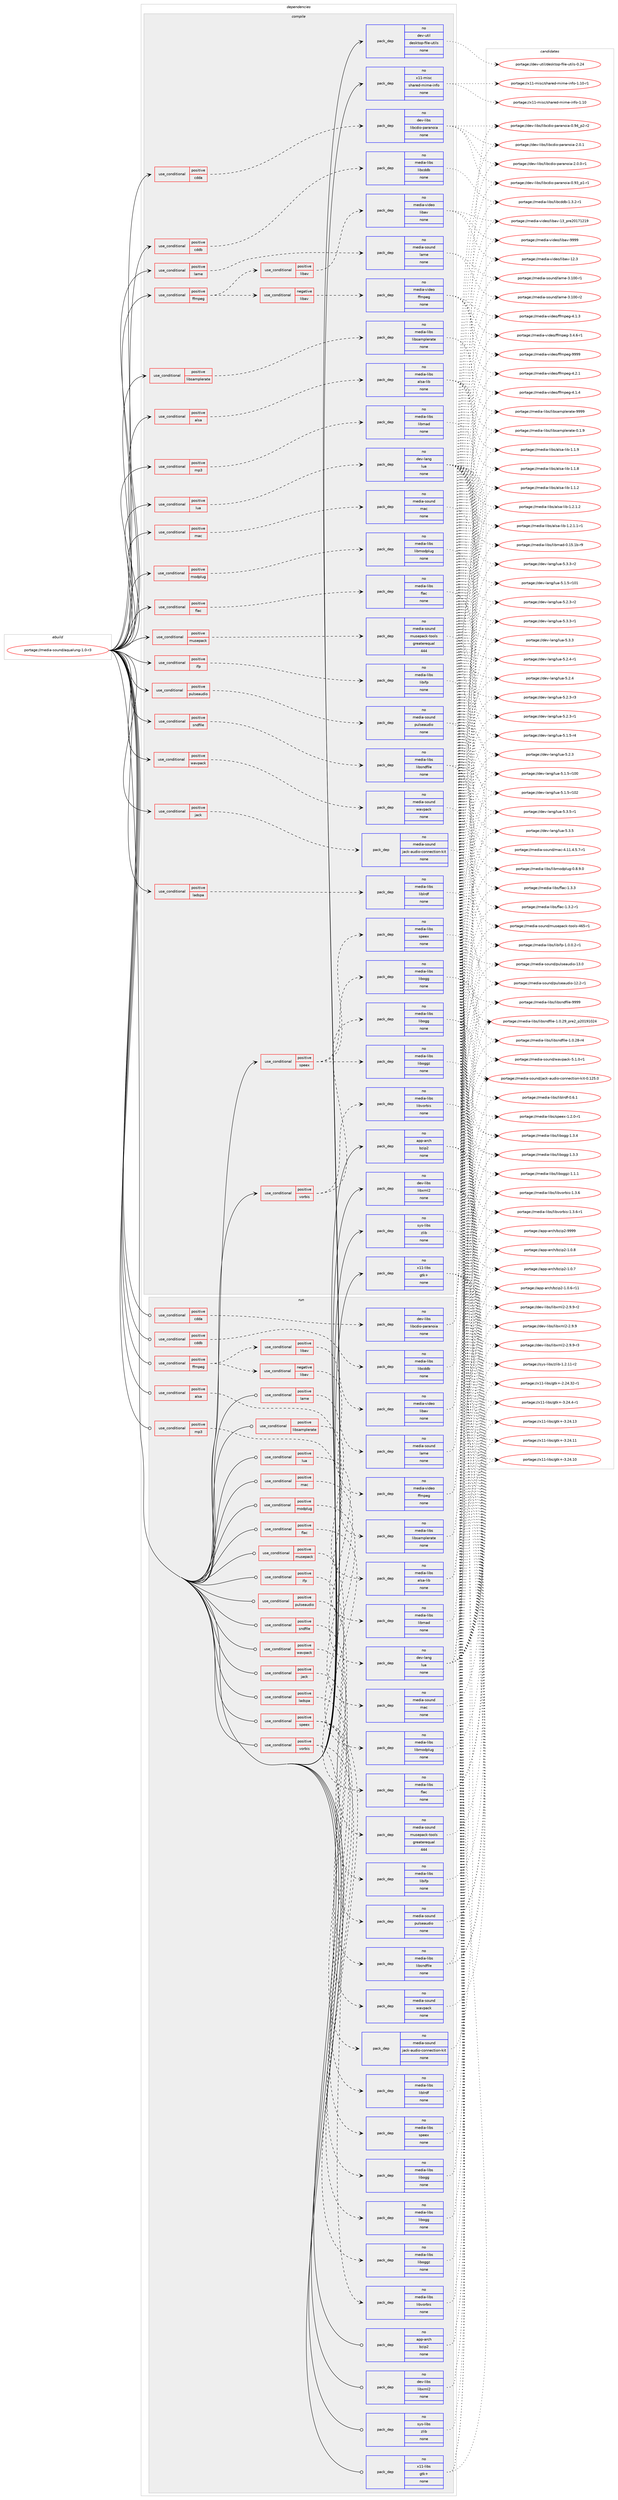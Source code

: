 digraph prolog {

# *************
# Graph options
# *************

newrank=true;
concentrate=true;
compound=true;
graph [rankdir=LR,fontname=Helvetica,fontsize=10,ranksep=1.5];#, ranksep=2.5, nodesep=0.2];
edge  [arrowhead=vee];
node  [fontname=Helvetica,fontsize=10];

# **********
# The ebuild
# **********

subgraph cluster_leftcol {
color=gray;
rank=same;
label=<<i>ebuild</i>>;
id [label="portage://media-sound/aqualung-1.0-r3", color=red, width=4, href="../media-sound/aqualung-1.0-r3.svg"];
}

# ****************
# The dependencies
# ****************

subgraph cluster_midcol {
color=gray;
label=<<i>dependencies</i>>;
subgraph cluster_compile {
fillcolor="#eeeeee";
style=filled;
label=<<i>compile</i>>;
subgraph cond44681 {
dependency196449 [label=<<TABLE BORDER="0" CELLBORDER="1" CELLSPACING="0" CELLPADDING="4"><TR><TD ROWSPAN="3" CELLPADDING="10">use_conditional</TD></TR><TR><TD>positive</TD></TR><TR><TD>alsa</TD></TR></TABLE>>, shape=none, color=red];
subgraph pack148768 {
dependency196450 [label=<<TABLE BORDER="0" CELLBORDER="1" CELLSPACING="0" CELLPADDING="4" WIDTH="220"><TR><TD ROWSPAN="6" CELLPADDING="30">pack_dep</TD></TR><TR><TD WIDTH="110">no</TD></TR><TR><TD>media-libs</TD></TR><TR><TD>alsa-lib</TD></TR><TR><TD>none</TD></TR><TR><TD></TD></TR></TABLE>>, shape=none, color=blue];
}
dependency196449:e -> dependency196450:w [weight=20,style="dashed",arrowhead="vee"];
}
id:e -> dependency196449:w [weight=20,style="solid",arrowhead="vee"];
subgraph cond44682 {
dependency196451 [label=<<TABLE BORDER="0" CELLBORDER="1" CELLSPACING="0" CELLPADDING="4"><TR><TD ROWSPAN="3" CELLPADDING="10">use_conditional</TD></TR><TR><TD>positive</TD></TR><TR><TD>cdda</TD></TR></TABLE>>, shape=none, color=red];
subgraph pack148769 {
dependency196452 [label=<<TABLE BORDER="0" CELLBORDER="1" CELLSPACING="0" CELLPADDING="4" WIDTH="220"><TR><TD ROWSPAN="6" CELLPADDING="30">pack_dep</TD></TR><TR><TD WIDTH="110">no</TD></TR><TR><TD>dev-libs</TD></TR><TR><TD>libcdio-paranoia</TD></TR><TR><TD>none</TD></TR><TR><TD></TD></TR></TABLE>>, shape=none, color=blue];
}
dependency196451:e -> dependency196452:w [weight=20,style="dashed",arrowhead="vee"];
}
id:e -> dependency196451:w [weight=20,style="solid",arrowhead="vee"];
subgraph cond44683 {
dependency196453 [label=<<TABLE BORDER="0" CELLBORDER="1" CELLSPACING="0" CELLPADDING="4"><TR><TD ROWSPAN="3" CELLPADDING="10">use_conditional</TD></TR><TR><TD>positive</TD></TR><TR><TD>cddb</TD></TR></TABLE>>, shape=none, color=red];
subgraph pack148770 {
dependency196454 [label=<<TABLE BORDER="0" CELLBORDER="1" CELLSPACING="0" CELLPADDING="4" WIDTH="220"><TR><TD ROWSPAN="6" CELLPADDING="30">pack_dep</TD></TR><TR><TD WIDTH="110">no</TD></TR><TR><TD>media-libs</TD></TR><TR><TD>libcddb</TD></TR><TR><TD>none</TD></TR><TR><TD></TD></TR></TABLE>>, shape=none, color=blue];
}
dependency196453:e -> dependency196454:w [weight=20,style="dashed",arrowhead="vee"];
}
id:e -> dependency196453:w [weight=20,style="solid",arrowhead="vee"];
subgraph cond44684 {
dependency196455 [label=<<TABLE BORDER="0" CELLBORDER="1" CELLSPACING="0" CELLPADDING="4"><TR><TD ROWSPAN="3" CELLPADDING="10">use_conditional</TD></TR><TR><TD>positive</TD></TR><TR><TD>ffmpeg</TD></TR></TABLE>>, shape=none, color=red];
subgraph cond44685 {
dependency196456 [label=<<TABLE BORDER="0" CELLBORDER="1" CELLSPACING="0" CELLPADDING="4"><TR><TD ROWSPAN="3" CELLPADDING="10">use_conditional</TD></TR><TR><TD>positive</TD></TR><TR><TD>libav</TD></TR></TABLE>>, shape=none, color=red];
subgraph pack148771 {
dependency196457 [label=<<TABLE BORDER="0" CELLBORDER="1" CELLSPACING="0" CELLPADDING="4" WIDTH="220"><TR><TD ROWSPAN="6" CELLPADDING="30">pack_dep</TD></TR><TR><TD WIDTH="110">no</TD></TR><TR><TD>media-video</TD></TR><TR><TD>libav</TD></TR><TR><TD>none</TD></TR><TR><TD></TD></TR></TABLE>>, shape=none, color=blue];
}
dependency196456:e -> dependency196457:w [weight=20,style="dashed",arrowhead="vee"];
}
dependency196455:e -> dependency196456:w [weight=20,style="dashed",arrowhead="vee"];
subgraph cond44686 {
dependency196458 [label=<<TABLE BORDER="0" CELLBORDER="1" CELLSPACING="0" CELLPADDING="4"><TR><TD ROWSPAN="3" CELLPADDING="10">use_conditional</TD></TR><TR><TD>negative</TD></TR><TR><TD>libav</TD></TR></TABLE>>, shape=none, color=red];
subgraph pack148772 {
dependency196459 [label=<<TABLE BORDER="0" CELLBORDER="1" CELLSPACING="0" CELLPADDING="4" WIDTH="220"><TR><TD ROWSPAN="6" CELLPADDING="30">pack_dep</TD></TR><TR><TD WIDTH="110">no</TD></TR><TR><TD>media-video</TD></TR><TR><TD>ffmpeg</TD></TR><TR><TD>none</TD></TR><TR><TD></TD></TR></TABLE>>, shape=none, color=blue];
}
dependency196458:e -> dependency196459:w [weight=20,style="dashed",arrowhead="vee"];
}
dependency196455:e -> dependency196458:w [weight=20,style="dashed",arrowhead="vee"];
}
id:e -> dependency196455:w [weight=20,style="solid",arrowhead="vee"];
subgraph cond44687 {
dependency196460 [label=<<TABLE BORDER="0" CELLBORDER="1" CELLSPACING="0" CELLPADDING="4"><TR><TD ROWSPAN="3" CELLPADDING="10">use_conditional</TD></TR><TR><TD>positive</TD></TR><TR><TD>flac</TD></TR></TABLE>>, shape=none, color=red];
subgraph pack148773 {
dependency196461 [label=<<TABLE BORDER="0" CELLBORDER="1" CELLSPACING="0" CELLPADDING="4" WIDTH="220"><TR><TD ROWSPAN="6" CELLPADDING="30">pack_dep</TD></TR><TR><TD WIDTH="110">no</TD></TR><TR><TD>media-libs</TD></TR><TR><TD>flac</TD></TR><TR><TD>none</TD></TR><TR><TD></TD></TR></TABLE>>, shape=none, color=blue];
}
dependency196460:e -> dependency196461:w [weight=20,style="dashed",arrowhead="vee"];
}
id:e -> dependency196460:w [weight=20,style="solid",arrowhead="vee"];
subgraph cond44688 {
dependency196462 [label=<<TABLE BORDER="0" CELLBORDER="1" CELLSPACING="0" CELLPADDING="4"><TR><TD ROWSPAN="3" CELLPADDING="10">use_conditional</TD></TR><TR><TD>positive</TD></TR><TR><TD>ifp</TD></TR></TABLE>>, shape=none, color=red];
subgraph pack148774 {
dependency196463 [label=<<TABLE BORDER="0" CELLBORDER="1" CELLSPACING="0" CELLPADDING="4" WIDTH="220"><TR><TD ROWSPAN="6" CELLPADDING="30">pack_dep</TD></TR><TR><TD WIDTH="110">no</TD></TR><TR><TD>media-libs</TD></TR><TR><TD>libifp</TD></TR><TR><TD>none</TD></TR><TR><TD></TD></TR></TABLE>>, shape=none, color=blue];
}
dependency196462:e -> dependency196463:w [weight=20,style="dashed",arrowhead="vee"];
}
id:e -> dependency196462:w [weight=20,style="solid",arrowhead="vee"];
subgraph cond44689 {
dependency196464 [label=<<TABLE BORDER="0" CELLBORDER="1" CELLSPACING="0" CELLPADDING="4"><TR><TD ROWSPAN="3" CELLPADDING="10">use_conditional</TD></TR><TR><TD>positive</TD></TR><TR><TD>jack</TD></TR></TABLE>>, shape=none, color=red];
subgraph pack148775 {
dependency196465 [label=<<TABLE BORDER="0" CELLBORDER="1" CELLSPACING="0" CELLPADDING="4" WIDTH="220"><TR><TD ROWSPAN="6" CELLPADDING="30">pack_dep</TD></TR><TR><TD WIDTH="110">no</TD></TR><TR><TD>media-sound</TD></TR><TR><TD>jack-audio-connection-kit</TD></TR><TR><TD>none</TD></TR><TR><TD></TD></TR></TABLE>>, shape=none, color=blue];
}
dependency196464:e -> dependency196465:w [weight=20,style="dashed",arrowhead="vee"];
}
id:e -> dependency196464:w [weight=20,style="solid",arrowhead="vee"];
subgraph cond44690 {
dependency196466 [label=<<TABLE BORDER="0" CELLBORDER="1" CELLSPACING="0" CELLPADDING="4"><TR><TD ROWSPAN="3" CELLPADDING="10">use_conditional</TD></TR><TR><TD>positive</TD></TR><TR><TD>ladspa</TD></TR></TABLE>>, shape=none, color=red];
subgraph pack148776 {
dependency196467 [label=<<TABLE BORDER="0" CELLBORDER="1" CELLSPACING="0" CELLPADDING="4" WIDTH="220"><TR><TD ROWSPAN="6" CELLPADDING="30">pack_dep</TD></TR><TR><TD WIDTH="110">no</TD></TR><TR><TD>media-libs</TD></TR><TR><TD>liblrdf</TD></TR><TR><TD>none</TD></TR><TR><TD></TD></TR></TABLE>>, shape=none, color=blue];
}
dependency196466:e -> dependency196467:w [weight=20,style="dashed",arrowhead="vee"];
}
id:e -> dependency196466:w [weight=20,style="solid",arrowhead="vee"];
subgraph cond44691 {
dependency196468 [label=<<TABLE BORDER="0" CELLBORDER="1" CELLSPACING="0" CELLPADDING="4"><TR><TD ROWSPAN="3" CELLPADDING="10">use_conditional</TD></TR><TR><TD>positive</TD></TR><TR><TD>lame</TD></TR></TABLE>>, shape=none, color=red];
subgraph pack148777 {
dependency196469 [label=<<TABLE BORDER="0" CELLBORDER="1" CELLSPACING="0" CELLPADDING="4" WIDTH="220"><TR><TD ROWSPAN="6" CELLPADDING="30">pack_dep</TD></TR><TR><TD WIDTH="110">no</TD></TR><TR><TD>media-sound</TD></TR><TR><TD>lame</TD></TR><TR><TD>none</TD></TR><TR><TD></TD></TR></TABLE>>, shape=none, color=blue];
}
dependency196468:e -> dependency196469:w [weight=20,style="dashed",arrowhead="vee"];
}
id:e -> dependency196468:w [weight=20,style="solid",arrowhead="vee"];
subgraph cond44692 {
dependency196470 [label=<<TABLE BORDER="0" CELLBORDER="1" CELLSPACING="0" CELLPADDING="4"><TR><TD ROWSPAN="3" CELLPADDING="10">use_conditional</TD></TR><TR><TD>positive</TD></TR><TR><TD>libsamplerate</TD></TR></TABLE>>, shape=none, color=red];
subgraph pack148778 {
dependency196471 [label=<<TABLE BORDER="0" CELLBORDER="1" CELLSPACING="0" CELLPADDING="4" WIDTH="220"><TR><TD ROWSPAN="6" CELLPADDING="30">pack_dep</TD></TR><TR><TD WIDTH="110">no</TD></TR><TR><TD>media-libs</TD></TR><TR><TD>libsamplerate</TD></TR><TR><TD>none</TD></TR><TR><TD></TD></TR></TABLE>>, shape=none, color=blue];
}
dependency196470:e -> dependency196471:w [weight=20,style="dashed",arrowhead="vee"];
}
id:e -> dependency196470:w [weight=20,style="solid",arrowhead="vee"];
subgraph cond44693 {
dependency196472 [label=<<TABLE BORDER="0" CELLBORDER="1" CELLSPACING="0" CELLPADDING="4"><TR><TD ROWSPAN="3" CELLPADDING="10">use_conditional</TD></TR><TR><TD>positive</TD></TR><TR><TD>lua</TD></TR></TABLE>>, shape=none, color=red];
subgraph pack148779 {
dependency196473 [label=<<TABLE BORDER="0" CELLBORDER="1" CELLSPACING="0" CELLPADDING="4" WIDTH="220"><TR><TD ROWSPAN="6" CELLPADDING="30">pack_dep</TD></TR><TR><TD WIDTH="110">no</TD></TR><TR><TD>dev-lang</TD></TR><TR><TD>lua</TD></TR><TR><TD>none</TD></TR><TR><TD></TD></TR></TABLE>>, shape=none, color=blue];
}
dependency196472:e -> dependency196473:w [weight=20,style="dashed",arrowhead="vee"];
}
id:e -> dependency196472:w [weight=20,style="solid",arrowhead="vee"];
subgraph cond44694 {
dependency196474 [label=<<TABLE BORDER="0" CELLBORDER="1" CELLSPACING="0" CELLPADDING="4"><TR><TD ROWSPAN="3" CELLPADDING="10">use_conditional</TD></TR><TR><TD>positive</TD></TR><TR><TD>mac</TD></TR></TABLE>>, shape=none, color=red];
subgraph pack148780 {
dependency196475 [label=<<TABLE BORDER="0" CELLBORDER="1" CELLSPACING="0" CELLPADDING="4" WIDTH="220"><TR><TD ROWSPAN="6" CELLPADDING="30">pack_dep</TD></TR><TR><TD WIDTH="110">no</TD></TR><TR><TD>media-sound</TD></TR><TR><TD>mac</TD></TR><TR><TD>none</TD></TR><TR><TD></TD></TR></TABLE>>, shape=none, color=blue];
}
dependency196474:e -> dependency196475:w [weight=20,style="dashed",arrowhead="vee"];
}
id:e -> dependency196474:w [weight=20,style="solid",arrowhead="vee"];
subgraph cond44695 {
dependency196476 [label=<<TABLE BORDER="0" CELLBORDER="1" CELLSPACING="0" CELLPADDING="4"><TR><TD ROWSPAN="3" CELLPADDING="10">use_conditional</TD></TR><TR><TD>positive</TD></TR><TR><TD>modplug</TD></TR></TABLE>>, shape=none, color=red];
subgraph pack148781 {
dependency196477 [label=<<TABLE BORDER="0" CELLBORDER="1" CELLSPACING="0" CELLPADDING="4" WIDTH="220"><TR><TD ROWSPAN="6" CELLPADDING="30">pack_dep</TD></TR><TR><TD WIDTH="110">no</TD></TR><TR><TD>media-libs</TD></TR><TR><TD>libmodplug</TD></TR><TR><TD>none</TD></TR><TR><TD></TD></TR></TABLE>>, shape=none, color=blue];
}
dependency196476:e -> dependency196477:w [weight=20,style="dashed",arrowhead="vee"];
}
id:e -> dependency196476:w [weight=20,style="solid",arrowhead="vee"];
subgraph cond44696 {
dependency196478 [label=<<TABLE BORDER="0" CELLBORDER="1" CELLSPACING="0" CELLPADDING="4"><TR><TD ROWSPAN="3" CELLPADDING="10">use_conditional</TD></TR><TR><TD>positive</TD></TR><TR><TD>mp3</TD></TR></TABLE>>, shape=none, color=red];
subgraph pack148782 {
dependency196479 [label=<<TABLE BORDER="0" CELLBORDER="1" CELLSPACING="0" CELLPADDING="4" WIDTH="220"><TR><TD ROWSPAN="6" CELLPADDING="30">pack_dep</TD></TR><TR><TD WIDTH="110">no</TD></TR><TR><TD>media-libs</TD></TR><TR><TD>libmad</TD></TR><TR><TD>none</TD></TR><TR><TD></TD></TR></TABLE>>, shape=none, color=blue];
}
dependency196478:e -> dependency196479:w [weight=20,style="dashed",arrowhead="vee"];
}
id:e -> dependency196478:w [weight=20,style="solid",arrowhead="vee"];
subgraph cond44697 {
dependency196480 [label=<<TABLE BORDER="0" CELLBORDER="1" CELLSPACING="0" CELLPADDING="4"><TR><TD ROWSPAN="3" CELLPADDING="10">use_conditional</TD></TR><TR><TD>positive</TD></TR><TR><TD>musepack</TD></TR></TABLE>>, shape=none, color=red];
subgraph pack148783 {
dependency196481 [label=<<TABLE BORDER="0" CELLBORDER="1" CELLSPACING="0" CELLPADDING="4" WIDTH="220"><TR><TD ROWSPAN="6" CELLPADDING="30">pack_dep</TD></TR><TR><TD WIDTH="110">no</TD></TR><TR><TD>media-sound</TD></TR><TR><TD>musepack-tools</TD></TR><TR><TD>greaterequal</TD></TR><TR><TD>444</TD></TR></TABLE>>, shape=none, color=blue];
}
dependency196480:e -> dependency196481:w [weight=20,style="dashed",arrowhead="vee"];
}
id:e -> dependency196480:w [weight=20,style="solid",arrowhead="vee"];
subgraph cond44698 {
dependency196482 [label=<<TABLE BORDER="0" CELLBORDER="1" CELLSPACING="0" CELLPADDING="4"><TR><TD ROWSPAN="3" CELLPADDING="10">use_conditional</TD></TR><TR><TD>positive</TD></TR><TR><TD>pulseaudio</TD></TR></TABLE>>, shape=none, color=red];
subgraph pack148784 {
dependency196483 [label=<<TABLE BORDER="0" CELLBORDER="1" CELLSPACING="0" CELLPADDING="4" WIDTH="220"><TR><TD ROWSPAN="6" CELLPADDING="30">pack_dep</TD></TR><TR><TD WIDTH="110">no</TD></TR><TR><TD>media-sound</TD></TR><TR><TD>pulseaudio</TD></TR><TR><TD>none</TD></TR><TR><TD></TD></TR></TABLE>>, shape=none, color=blue];
}
dependency196482:e -> dependency196483:w [weight=20,style="dashed",arrowhead="vee"];
}
id:e -> dependency196482:w [weight=20,style="solid",arrowhead="vee"];
subgraph cond44699 {
dependency196484 [label=<<TABLE BORDER="0" CELLBORDER="1" CELLSPACING="0" CELLPADDING="4"><TR><TD ROWSPAN="3" CELLPADDING="10">use_conditional</TD></TR><TR><TD>positive</TD></TR><TR><TD>sndfile</TD></TR></TABLE>>, shape=none, color=red];
subgraph pack148785 {
dependency196485 [label=<<TABLE BORDER="0" CELLBORDER="1" CELLSPACING="0" CELLPADDING="4" WIDTH="220"><TR><TD ROWSPAN="6" CELLPADDING="30">pack_dep</TD></TR><TR><TD WIDTH="110">no</TD></TR><TR><TD>media-libs</TD></TR><TR><TD>libsndfile</TD></TR><TR><TD>none</TD></TR><TR><TD></TD></TR></TABLE>>, shape=none, color=blue];
}
dependency196484:e -> dependency196485:w [weight=20,style="dashed",arrowhead="vee"];
}
id:e -> dependency196484:w [weight=20,style="solid",arrowhead="vee"];
subgraph cond44700 {
dependency196486 [label=<<TABLE BORDER="0" CELLBORDER="1" CELLSPACING="0" CELLPADDING="4"><TR><TD ROWSPAN="3" CELLPADDING="10">use_conditional</TD></TR><TR><TD>positive</TD></TR><TR><TD>speex</TD></TR></TABLE>>, shape=none, color=red];
subgraph pack148786 {
dependency196487 [label=<<TABLE BORDER="0" CELLBORDER="1" CELLSPACING="0" CELLPADDING="4" WIDTH="220"><TR><TD ROWSPAN="6" CELLPADDING="30">pack_dep</TD></TR><TR><TD WIDTH="110">no</TD></TR><TR><TD>media-libs</TD></TR><TR><TD>speex</TD></TR><TR><TD>none</TD></TR><TR><TD></TD></TR></TABLE>>, shape=none, color=blue];
}
dependency196486:e -> dependency196487:w [weight=20,style="dashed",arrowhead="vee"];
subgraph pack148787 {
dependency196488 [label=<<TABLE BORDER="0" CELLBORDER="1" CELLSPACING="0" CELLPADDING="4" WIDTH="220"><TR><TD ROWSPAN="6" CELLPADDING="30">pack_dep</TD></TR><TR><TD WIDTH="110">no</TD></TR><TR><TD>media-libs</TD></TR><TR><TD>liboggz</TD></TR><TR><TD>none</TD></TR><TR><TD></TD></TR></TABLE>>, shape=none, color=blue];
}
dependency196486:e -> dependency196488:w [weight=20,style="dashed",arrowhead="vee"];
subgraph pack148788 {
dependency196489 [label=<<TABLE BORDER="0" CELLBORDER="1" CELLSPACING="0" CELLPADDING="4" WIDTH="220"><TR><TD ROWSPAN="6" CELLPADDING="30">pack_dep</TD></TR><TR><TD WIDTH="110">no</TD></TR><TR><TD>media-libs</TD></TR><TR><TD>libogg</TD></TR><TR><TD>none</TD></TR><TR><TD></TD></TR></TABLE>>, shape=none, color=blue];
}
dependency196486:e -> dependency196489:w [weight=20,style="dashed",arrowhead="vee"];
}
id:e -> dependency196486:w [weight=20,style="solid",arrowhead="vee"];
subgraph cond44701 {
dependency196490 [label=<<TABLE BORDER="0" CELLBORDER="1" CELLSPACING="0" CELLPADDING="4"><TR><TD ROWSPAN="3" CELLPADDING="10">use_conditional</TD></TR><TR><TD>positive</TD></TR><TR><TD>vorbis</TD></TR></TABLE>>, shape=none, color=red];
subgraph pack148789 {
dependency196491 [label=<<TABLE BORDER="0" CELLBORDER="1" CELLSPACING="0" CELLPADDING="4" WIDTH="220"><TR><TD ROWSPAN="6" CELLPADDING="30">pack_dep</TD></TR><TR><TD WIDTH="110">no</TD></TR><TR><TD>media-libs</TD></TR><TR><TD>libvorbis</TD></TR><TR><TD>none</TD></TR><TR><TD></TD></TR></TABLE>>, shape=none, color=blue];
}
dependency196490:e -> dependency196491:w [weight=20,style="dashed",arrowhead="vee"];
subgraph pack148790 {
dependency196492 [label=<<TABLE BORDER="0" CELLBORDER="1" CELLSPACING="0" CELLPADDING="4" WIDTH="220"><TR><TD ROWSPAN="6" CELLPADDING="30">pack_dep</TD></TR><TR><TD WIDTH="110">no</TD></TR><TR><TD>media-libs</TD></TR><TR><TD>libogg</TD></TR><TR><TD>none</TD></TR><TR><TD></TD></TR></TABLE>>, shape=none, color=blue];
}
dependency196490:e -> dependency196492:w [weight=20,style="dashed",arrowhead="vee"];
}
id:e -> dependency196490:w [weight=20,style="solid",arrowhead="vee"];
subgraph cond44702 {
dependency196493 [label=<<TABLE BORDER="0" CELLBORDER="1" CELLSPACING="0" CELLPADDING="4"><TR><TD ROWSPAN="3" CELLPADDING="10">use_conditional</TD></TR><TR><TD>positive</TD></TR><TR><TD>wavpack</TD></TR></TABLE>>, shape=none, color=red];
subgraph pack148791 {
dependency196494 [label=<<TABLE BORDER="0" CELLBORDER="1" CELLSPACING="0" CELLPADDING="4" WIDTH="220"><TR><TD ROWSPAN="6" CELLPADDING="30">pack_dep</TD></TR><TR><TD WIDTH="110">no</TD></TR><TR><TD>media-sound</TD></TR><TR><TD>wavpack</TD></TR><TR><TD>none</TD></TR><TR><TD></TD></TR></TABLE>>, shape=none, color=blue];
}
dependency196493:e -> dependency196494:w [weight=20,style="dashed",arrowhead="vee"];
}
id:e -> dependency196493:w [weight=20,style="solid",arrowhead="vee"];
subgraph pack148792 {
dependency196495 [label=<<TABLE BORDER="0" CELLBORDER="1" CELLSPACING="0" CELLPADDING="4" WIDTH="220"><TR><TD ROWSPAN="6" CELLPADDING="30">pack_dep</TD></TR><TR><TD WIDTH="110">no</TD></TR><TR><TD>app-arch</TD></TR><TR><TD>bzip2</TD></TR><TR><TD>none</TD></TR><TR><TD></TD></TR></TABLE>>, shape=none, color=blue];
}
id:e -> dependency196495:w [weight=20,style="solid",arrowhead="vee"];
subgraph pack148793 {
dependency196496 [label=<<TABLE BORDER="0" CELLBORDER="1" CELLSPACING="0" CELLPADDING="4" WIDTH="220"><TR><TD ROWSPAN="6" CELLPADDING="30">pack_dep</TD></TR><TR><TD WIDTH="110">no</TD></TR><TR><TD>dev-libs</TD></TR><TR><TD>libxml2</TD></TR><TR><TD>none</TD></TR><TR><TD></TD></TR></TABLE>>, shape=none, color=blue];
}
id:e -> dependency196496:w [weight=20,style="solid",arrowhead="vee"];
subgraph pack148794 {
dependency196497 [label=<<TABLE BORDER="0" CELLBORDER="1" CELLSPACING="0" CELLPADDING="4" WIDTH="220"><TR><TD ROWSPAN="6" CELLPADDING="30">pack_dep</TD></TR><TR><TD WIDTH="110">no</TD></TR><TR><TD>dev-util</TD></TR><TR><TD>desktop-file-utils</TD></TR><TR><TD>none</TD></TR><TR><TD></TD></TR></TABLE>>, shape=none, color=blue];
}
id:e -> dependency196497:w [weight=20,style="solid",arrowhead="vee"];
subgraph pack148795 {
dependency196498 [label=<<TABLE BORDER="0" CELLBORDER="1" CELLSPACING="0" CELLPADDING="4" WIDTH="220"><TR><TD ROWSPAN="6" CELLPADDING="30">pack_dep</TD></TR><TR><TD WIDTH="110">no</TD></TR><TR><TD>sys-libs</TD></TR><TR><TD>zlib</TD></TR><TR><TD>none</TD></TR><TR><TD></TD></TR></TABLE>>, shape=none, color=blue];
}
id:e -> dependency196498:w [weight=20,style="solid",arrowhead="vee"];
subgraph pack148796 {
dependency196499 [label=<<TABLE BORDER="0" CELLBORDER="1" CELLSPACING="0" CELLPADDING="4" WIDTH="220"><TR><TD ROWSPAN="6" CELLPADDING="30">pack_dep</TD></TR><TR><TD WIDTH="110">no</TD></TR><TR><TD>x11-libs</TD></TR><TR><TD>gtk+</TD></TR><TR><TD>none</TD></TR><TR><TD></TD></TR></TABLE>>, shape=none, color=blue];
}
id:e -> dependency196499:w [weight=20,style="solid",arrowhead="vee"];
subgraph pack148797 {
dependency196500 [label=<<TABLE BORDER="0" CELLBORDER="1" CELLSPACING="0" CELLPADDING="4" WIDTH="220"><TR><TD ROWSPAN="6" CELLPADDING="30">pack_dep</TD></TR><TR><TD WIDTH="110">no</TD></TR><TR><TD>x11-misc</TD></TR><TR><TD>shared-mime-info</TD></TR><TR><TD>none</TD></TR><TR><TD></TD></TR></TABLE>>, shape=none, color=blue];
}
id:e -> dependency196500:w [weight=20,style="solid",arrowhead="vee"];
}
subgraph cluster_compileandrun {
fillcolor="#eeeeee";
style=filled;
label=<<i>compile and run</i>>;
}
subgraph cluster_run {
fillcolor="#eeeeee";
style=filled;
label=<<i>run</i>>;
subgraph cond44703 {
dependency196501 [label=<<TABLE BORDER="0" CELLBORDER="1" CELLSPACING="0" CELLPADDING="4"><TR><TD ROWSPAN="3" CELLPADDING="10">use_conditional</TD></TR><TR><TD>positive</TD></TR><TR><TD>alsa</TD></TR></TABLE>>, shape=none, color=red];
subgraph pack148798 {
dependency196502 [label=<<TABLE BORDER="0" CELLBORDER="1" CELLSPACING="0" CELLPADDING="4" WIDTH="220"><TR><TD ROWSPAN="6" CELLPADDING="30">pack_dep</TD></TR><TR><TD WIDTH="110">no</TD></TR><TR><TD>media-libs</TD></TR><TR><TD>alsa-lib</TD></TR><TR><TD>none</TD></TR><TR><TD></TD></TR></TABLE>>, shape=none, color=blue];
}
dependency196501:e -> dependency196502:w [weight=20,style="dashed",arrowhead="vee"];
}
id:e -> dependency196501:w [weight=20,style="solid",arrowhead="odot"];
subgraph cond44704 {
dependency196503 [label=<<TABLE BORDER="0" CELLBORDER="1" CELLSPACING="0" CELLPADDING="4"><TR><TD ROWSPAN="3" CELLPADDING="10">use_conditional</TD></TR><TR><TD>positive</TD></TR><TR><TD>cdda</TD></TR></TABLE>>, shape=none, color=red];
subgraph pack148799 {
dependency196504 [label=<<TABLE BORDER="0" CELLBORDER="1" CELLSPACING="0" CELLPADDING="4" WIDTH="220"><TR><TD ROWSPAN="6" CELLPADDING="30">pack_dep</TD></TR><TR><TD WIDTH="110">no</TD></TR><TR><TD>dev-libs</TD></TR><TR><TD>libcdio-paranoia</TD></TR><TR><TD>none</TD></TR><TR><TD></TD></TR></TABLE>>, shape=none, color=blue];
}
dependency196503:e -> dependency196504:w [weight=20,style="dashed",arrowhead="vee"];
}
id:e -> dependency196503:w [weight=20,style="solid",arrowhead="odot"];
subgraph cond44705 {
dependency196505 [label=<<TABLE BORDER="0" CELLBORDER="1" CELLSPACING="0" CELLPADDING="4"><TR><TD ROWSPAN="3" CELLPADDING="10">use_conditional</TD></TR><TR><TD>positive</TD></TR><TR><TD>cddb</TD></TR></TABLE>>, shape=none, color=red];
subgraph pack148800 {
dependency196506 [label=<<TABLE BORDER="0" CELLBORDER="1" CELLSPACING="0" CELLPADDING="4" WIDTH="220"><TR><TD ROWSPAN="6" CELLPADDING="30">pack_dep</TD></TR><TR><TD WIDTH="110">no</TD></TR><TR><TD>media-libs</TD></TR><TR><TD>libcddb</TD></TR><TR><TD>none</TD></TR><TR><TD></TD></TR></TABLE>>, shape=none, color=blue];
}
dependency196505:e -> dependency196506:w [weight=20,style="dashed",arrowhead="vee"];
}
id:e -> dependency196505:w [weight=20,style="solid",arrowhead="odot"];
subgraph cond44706 {
dependency196507 [label=<<TABLE BORDER="0" CELLBORDER="1" CELLSPACING="0" CELLPADDING="4"><TR><TD ROWSPAN="3" CELLPADDING="10">use_conditional</TD></TR><TR><TD>positive</TD></TR><TR><TD>ffmpeg</TD></TR></TABLE>>, shape=none, color=red];
subgraph cond44707 {
dependency196508 [label=<<TABLE BORDER="0" CELLBORDER="1" CELLSPACING="0" CELLPADDING="4"><TR><TD ROWSPAN="3" CELLPADDING="10">use_conditional</TD></TR><TR><TD>positive</TD></TR><TR><TD>libav</TD></TR></TABLE>>, shape=none, color=red];
subgraph pack148801 {
dependency196509 [label=<<TABLE BORDER="0" CELLBORDER="1" CELLSPACING="0" CELLPADDING="4" WIDTH="220"><TR><TD ROWSPAN="6" CELLPADDING="30">pack_dep</TD></TR><TR><TD WIDTH="110">no</TD></TR><TR><TD>media-video</TD></TR><TR><TD>libav</TD></TR><TR><TD>none</TD></TR><TR><TD></TD></TR></TABLE>>, shape=none, color=blue];
}
dependency196508:e -> dependency196509:w [weight=20,style="dashed",arrowhead="vee"];
}
dependency196507:e -> dependency196508:w [weight=20,style="dashed",arrowhead="vee"];
subgraph cond44708 {
dependency196510 [label=<<TABLE BORDER="0" CELLBORDER="1" CELLSPACING="0" CELLPADDING="4"><TR><TD ROWSPAN="3" CELLPADDING="10">use_conditional</TD></TR><TR><TD>negative</TD></TR><TR><TD>libav</TD></TR></TABLE>>, shape=none, color=red];
subgraph pack148802 {
dependency196511 [label=<<TABLE BORDER="0" CELLBORDER="1" CELLSPACING="0" CELLPADDING="4" WIDTH="220"><TR><TD ROWSPAN="6" CELLPADDING="30">pack_dep</TD></TR><TR><TD WIDTH="110">no</TD></TR><TR><TD>media-video</TD></TR><TR><TD>ffmpeg</TD></TR><TR><TD>none</TD></TR><TR><TD></TD></TR></TABLE>>, shape=none, color=blue];
}
dependency196510:e -> dependency196511:w [weight=20,style="dashed",arrowhead="vee"];
}
dependency196507:e -> dependency196510:w [weight=20,style="dashed",arrowhead="vee"];
}
id:e -> dependency196507:w [weight=20,style="solid",arrowhead="odot"];
subgraph cond44709 {
dependency196512 [label=<<TABLE BORDER="0" CELLBORDER="1" CELLSPACING="0" CELLPADDING="4"><TR><TD ROWSPAN="3" CELLPADDING="10">use_conditional</TD></TR><TR><TD>positive</TD></TR><TR><TD>flac</TD></TR></TABLE>>, shape=none, color=red];
subgraph pack148803 {
dependency196513 [label=<<TABLE BORDER="0" CELLBORDER="1" CELLSPACING="0" CELLPADDING="4" WIDTH="220"><TR><TD ROWSPAN="6" CELLPADDING="30">pack_dep</TD></TR><TR><TD WIDTH="110">no</TD></TR><TR><TD>media-libs</TD></TR><TR><TD>flac</TD></TR><TR><TD>none</TD></TR><TR><TD></TD></TR></TABLE>>, shape=none, color=blue];
}
dependency196512:e -> dependency196513:w [weight=20,style="dashed",arrowhead="vee"];
}
id:e -> dependency196512:w [weight=20,style="solid",arrowhead="odot"];
subgraph cond44710 {
dependency196514 [label=<<TABLE BORDER="0" CELLBORDER="1" CELLSPACING="0" CELLPADDING="4"><TR><TD ROWSPAN="3" CELLPADDING="10">use_conditional</TD></TR><TR><TD>positive</TD></TR><TR><TD>ifp</TD></TR></TABLE>>, shape=none, color=red];
subgraph pack148804 {
dependency196515 [label=<<TABLE BORDER="0" CELLBORDER="1" CELLSPACING="0" CELLPADDING="4" WIDTH="220"><TR><TD ROWSPAN="6" CELLPADDING="30">pack_dep</TD></TR><TR><TD WIDTH="110">no</TD></TR><TR><TD>media-libs</TD></TR><TR><TD>libifp</TD></TR><TR><TD>none</TD></TR><TR><TD></TD></TR></TABLE>>, shape=none, color=blue];
}
dependency196514:e -> dependency196515:w [weight=20,style="dashed",arrowhead="vee"];
}
id:e -> dependency196514:w [weight=20,style="solid",arrowhead="odot"];
subgraph cond44711 {
dependency196516 [label=<<TABLE BORDER="0" CELLBORDER="1" CELLSPACING="0" CELLPADDING="4"><TR><TD ROWSPAN="3" CELLPADDING="10">use_conditional</TD></TR><TR><TD>positive</TD></TR><TR><TD>jack</TD></TR></TABLE>>, shape=none, color=red];
subgraph pack148805 {
dependency196517 [label=<<TABLE BORDER="0" CELLBORDER="1" CELLSPACING="0" CELLPADDING="4" WIDTH="220"><TR><TD ROWSPAN="6" CELLPADDING="30">pack_dep</TD></TR><TR><TD WIDTH="110">no</TD></TR><TR><TD>media-sound</TD></TR><TR><TD>jack-audio-connection-kit</TD></TR><TR><TD>none</TD></TR><TR><TD></TD></TR></TABLE>>, shape=none, color=blue];
}
dependency196516:e -> dependency196517:w [weight=20,style="dashed",arrowhead="vee"];
}
id:e -> dependency196516:w [weight=20,style="solid",arrowhead="odot"];
subgraph cond44712 {
dependency196518 [label=<<TABLE BORDER="0" CELLBORDER="1" CELLSPACING="0" CELLPADDING="4"><TR><TD ROWSPAN="3" CELLPADDING="10">use_conditional</TD></TR><TR><TD>positive</TD></TR><TR><TD>ladspa</TD></TR></TABLE>>, shape=none, color=red];
subgraph pack148806 {
dependency196519 [label=<<TABLE BORDER="0" CELLBORDER="1" CELLSPACING="0" CELLPADDING="4" WIDTH="220"><TR><TD ROWSPAN="6" CELLPADDING="30">pack_dep</TD></TR><TR><TD WIDTH="110">no</TD></TR><TR><TD>media-libs</TD></TR><TR><TD>liblrdf</TD></TR><TR><TD>none</TD></TR><TR><TD></TD></TR></TABLE>>, shape=none, color=blue];
}
dependency196518:e -> dependency196519:w [weight=20,style="dashed",arrowhead="vee"];
}
id:e -> dependency196518:w [weight=20,style="solid",arrowhead="odot"];
subgraph cond44713 {
dependency196520 [label=<<TABLE BORDER="0" CELLBORDER="1" CELLSPACING="0" CELLPADDING="4"><TR><TD ROWSPAN="3" CELLPADDING="10">use_conditional</TD></TR><TR><TD>positive</TD></TR><TR><TD>lame</TD></TR></TABLE>>, shape=none, color=red];
subgraph pack148807 {
dependency196521 [label=<<TABLE BORDER="0" CELLBORDER="1" CELLSPACING="0" CELLPADDING="4" WIDTH="220"><TR><TD ROWSPAN="6" CELLPADDING="30">pack_dep</TD></TR><TR><TD WIDTH="110">no</TD></TR><TR><TD>media-sound</TD></TR><TR><TD>lame</TD></TR><TR><TD>none</TD></TR><TR><TD></TD></TR></TABLE>>, shape=none, color=blue];
}
dependency196520:e -> dependency196521:w [weight=20,style="dashed",arrowhead="vee"];
}
id:e -> dependency196520:w [weight=20,style="solid",arrowhead="odot"];
subgraph cond44714 {
dependency196522 [label=<<TABLE BORDER="0" CELLBORDER="1" CELLSPACING="0" CELLPADDING="4"><TR><TD ROWSPAN="3" CELLPADDING="10">use_conditional</TD></TR><TR><TD>positive</TD></TR><TR><TD>libsamplerate</TD></TR></TABLE>>, shape=none, color=red];
subgraph pack148808 {
dependency196523 [label=<<TABLE BORDER="0" CELLBORDER="1" CELLSPACING="0" CELLPADDING="4" WIDTH="220"><TR><TD ROWSPAN="6" CELLPADDING="30">pack_dep</TD></TR><TR><TD WIDTH="110">no</TD></TR><TR><TD>media-libs</TD></TR><TR><TD>libsamplerate</TD></TR><TR><TD>none</TD></TR><TR><TD></TD></TR></TABLE>>, shape=none, color=blue];
}
dependency196522:e -> dependency196523:w [weight=20,style="dashed",arrowhead="vee"];
}
id:e -> dependency196522:w [weight=20,style="solid",arrowhead="odot"];
subgraph cond44715 {
dependency196524 [label=<<TABLE BORDER="0" CELLBORDER="1" CELLSPACING="0" CELLPADDING="4"><TR><TD ROWSPAN="3" CELLPADDING="10">use_conditional</TD></TR><TR><TD>positive</TD></TR><TR><TD>lua</TD></TR></TABLE>>, shape=none, color=red];
subgraph pack148809 {
dependency196525 [label=<<TABLE BORDER="0" CELLBORDER="1" CELLSPACING="0" CELLPADDING="4" WIDTH="220"><TR><TD ROWSPAN="6" CELLPADDING="30">pack_dep</TD></TR><TR><TD WIDTH="110">no</TD></TR><TR><TD>dev-lang</TD></TR><TR><TD>lua</TD></TR><TR><TD>none</TD></TR><TR><TD></TD></TR></TABLE>>, shape=none, color=blue];
}
dependency196524:e -> dependency196525:w [weight=20,style="dashed",arrowhead="vee"];
}
id:e -> dependency196524:w [weight=20,style="solid",arrowhead="odot"];
subgraph cond44716 {
dependency196526 [label=<<TABLE BORDER="0" CELLBORDER="1" CELLSPACING="0" CELLPADDING="4"><TR><TD ROWSPAN="3" CELLPADDING="10">use_conditional</TD></TR><TR><TD>positive</TD></TR><TR><TD>mac</TD></TR></TABLE>>, shape=none, color=red];
subgraph pack148810 {
dependency196527 [label=<<TABLE BORDER="0" CELLBORDER="1" CELLSPACING="0" CELLPADDING="4" WIDTH="220"><TR><TD ROWSPAN="6" CELLPADDING="30">pack_dep</TD></TR><TR><TD WIDTH="110">no</TD></TR><TR><TD>media-sound</TD></TR><TR><TD>mac</TD></TR><TR><TD>none</TD></TR><TR><TD></TD></TR></TABLE>>, shape=none, color=blue];
}
dependency196526:e -> dependency196527:w [weight=20,style="dashed",arrowhead="vee"];
}
id:e -> dependency196526:w [weight=20,style="solid",arrowhead="odot"];
subgraph cond44717 {
dependency196528 [label=<<TABLE BORDER="0" CELLBORDER="1" CELLSPACING="0" CELLPADDING="4"><TR><TD ROWSPAN="3" CELLPADDING="10">use_conditional</TD></TR><TR><TD>positive</TD></TR><TR><TD>modplug</TD></TR></TABLE>>, shape=none, color=red];
subgraph pack148811 {
dependency196529 [label=<<TABLE BORDER="0" CELLBORDER="1" CELLSPACING="0" CELLPADDING="4" WIDTH="220"><TR><TD ROWSPAN="6" CELLPADDING="30">pack_dep</TD></TR><TR><TD WIDTH="110">no</TD></TR><TR><TD>media-libs</TD></TR><TR><TD>libmodplug</TD></TR><TR><TD>none</TD></TR><TR><TD></TD></TR></TABLE>>, shape=none, color=blue];
}
dependency196528:e -> dependency196529:w [weight=20,style="dashed",arrowhead="vee"];
}
id:e -> dependency196528:w [weight=20,style="solid",arrowhead="odot"];
subgraph cond44718 {
dependency196530 [label=<<TABLE BORDER="0" CELLBORDER="1" CELLSPACING="0" CELLPADDING="4"><TR><TD ROWSPAN="3" CELLPADDING="10">use_conditional</TD></TR><TR><TD>positive</TD></TR><TR><TD>mp3</TD></TR></TABLE>>, shape=none, color=red];
subgraph pack148812 {
dependency196531 [label=<<TABLE BORDER="0" CELLBORDER="1" CELLSPACING="0" CELLPADDING="4" WIDTH="220"><TR><TD ROWSPAN="6" CELLPADDING="30">pack_dep</TD></TR><TR><TD WIDTH="110">no</TD></TR><TR><TD>media-libs</TD></TR><TR><TD>libmad</TD></TR><TR><TD>none</TD></TR><TR><TD></TD></TR></TABLE>>, shape=none, color=blue];
}
dependency196530:e -> dependency196531:w [weight=20,style="dashed",arrowhead="vee"];
}
id:e -> dependency196530:w [weight=20,style="solid",arrowhead="odot"];
subgraph cond44719 {
dependency196532 [label=<<TABLE BORDER="0" CELLBORDER="1" CELLSPACING="0" CELLPADDING="4"><TR><TD ROWSPAN="3" CELLPADDING="10">use_conditional</TD></TR><TR><TD>positive</TD></TR><TR><TD>musepack</TD></TR></TABLE>>, shape=none, color=red];
subgraph pack148813 {
dependency196533 [label=<<TABLE BORDER="0" CELLBORDER="1" CELLSPACING="0" CELLPADDING="4" WIDTH="220"><TR><TD ROWSPAN="6" CELLPADDING="30">pack_dep</TD></TR><TR><TD WIDTH="110">no</TD></TR><TR><TD>media-sound</TD></TR><TR><TD>musepack-tools</TD></TR><TR><TD>greaterequal</TD></TR><TR><TD>444</TD></TR></TABLE>>, shape=none, color=blue];
}
dependency196532:e -> dependency196533:w [weight=20,style="dashed",arrowhead="vee"];
}
id:e -> dependency196532:w [weight=20,style="solid",arrowhead="odot"];
subgraph cond44720 {
dependency196534 [label=<<TABLE BORDER="0" CELLBORDER="1" CELLSPACING="0" CELLPADDING="4"><TR><TD ROWSPAN="3" CELLPADDING="10">use_conditional</TD></TR><TR><TD>positive</TD></TR><TR><TD>pulseaudio</TD></TR></TABLE>>, shape=none, color=red];
subgraph pack148814 {
dependency196535 [label=<<TABLE BORDER="0" CELLBORDER="1" CELLSPACING="0" CELLPADDING="4" WIDTH="220"><TR><TD ROWSPAN="6" CELLPADDING="30">pack_dep</TD></TR><TR><TD WIDTH="110">no</TD></TR><TR><TD>media-sound</TD></TR><TR><TD>pulseaudio</TD></TR><TR><TD>none</TD></TR><TR><TD></TD></TR></TABLE>>, shape=none, color=blue];
}
dependency196534:e -> dependency196535:w [weight=20,style="dashed",arrowhead="vee"];
}
id:e -> dependency196534:w [weight=20,style="solid",arrowhead="odot"];
subgraph cond44721 {
dependency196536 [label=<<TABLE BORDER="0" CELLBORDER="1" CELLSPACING="0" CELLPADDING="4"><TR><TD ROWSPAN="3" CELLPADDING="10">use_conditional</TD></TR><TR><TD>positive</TD></TR><TR><TD>sndfile</TD></TR></TABLE>>, shape=none, color=red];
subgraph pack148815 {
dependency196537 [label=<<TABLE BORDER="0" CELLBORDER="1" CELLSPACING="0" CELLPADDING="4" WIDTH="220"><TR><TD ROWSPAN="6" CELLPADDING="30">pack_dep</TD></TR><TR><TD WIDTH="110">no</TD></TR><TR><TD>media-libs</TD></TR><TR><TD>libsndfile</TD></TR><TR><TD>none</TD></TR><TR><TD></TD></TR></TABLE>>, shape=none, color=blue];
}
dependency196536:e -> dependency196537:w [weight=20,style="dashed",arrowhead="vee"];
}
id:e -> dependency196536:w [weight=20,style="solid",arrowhead="odot"];
subgraph cond44722 {
dependency196538 [label=<<TABLE BORDER="0" CELLBORDER="1" CELLSPACING="0" CELLPADDING="4"><TR><TD ROWSPAN="3" CELLPADDING="10">use_conditional</TD></TR><TR><TD>positive</TD></TR><TR><TD>speex</TD></TR></TABLE>>, shape=none, color=red];
subgraph pack148816 {
dependency196539 [label=<<TABLE BORDER="0" CELLBORDER="1" CELLSPACING="0" CELLPADDING="4" WIDTH="220"><TR><TD ROWSPAN="6" CELLPADDING="30">pack_dep</TD></TR><TR><TD WIDTH="110">no</TD></TR><TR><TD>media-libs</TD></TR><TR><TD>speex</TD></TR><TR><TD>none</TD></TR><TR><TD></TD></TR></TABLE>>, shape=none, color=blue];
}
dependency196538:e -> dependency196539:w [weight=20,style="dashed",arrowhead="vee"];
subgraph pack148817 {
dependency196540 [label=<<TABLE BORDER="0" CELLBORDER="1" CELLSPACING="0" CELLPADDING="4" WIDTH="220"><TR><TD ROWSPAN="6" CELLPADDING="30">pack_dep</TD></TR><TR><TD WIDTH="110">no</TD></TR><TR><TD>media-libs</TD></TR><TR><TD>liboggz</TD></TR><TR><TD>none</TD></TR><TR><TD></TD></TR></TABLE>>, shape=none, color=blue];
}
dependency196538:e -> dependency196540:w [weight=20,style="dashed",arrowhead="vee"];
subgraph pack148818 {
dependency196541 [label=<<TABLE BORDER="0" CELLBORDER="1" CELLSPACING="0" CELLPADDING="4" WIDTH="220"><TR><TD ROWSPAN="6" CELLPADDING="30">pack_dep</TD></TR><TR><TD WIDTH="110">no</TD></TR><TR><TD>media-libs</TD></TR><TR><TD>libogg</TD></TR><TR><TD>none</TD></TR><TR><TD></TD></TR></TABLE>>, shape=none, color=blue];
}
dependency196538:e -> dependency196541:w [weight=20,style="dashed",arrowhead="vee"];
}
id:e -> dependency196538:w [weight=20,style="solid",arrowhead="odot"];
subgraph cond44723 {
dependency196542 [label=<<TABLE BORDER="0" CELLBORDER="1" CELLSPACING="0" CELLPADDING="4"><TR><TD ROWSPAN="3" CELLPADDING="10">use_conditional</TD></TR><TR><TD>positive</TD></TR><TR><TD>vorbis</TD></TR></TABLE>>, shape=none, color=red];
subgraph pack148819 {
dependency196543 [label=<<TABLE BORDER="0" CELLBORDER="1" CELLSPACING="0" CELLPADDING="4" WIDTH="220"><TR><TD ROWSPAN="6" CELLPADDING="30">pack_dep</TD></TR><TR><TD WIDTH="110">no</TD></TR><TR><TD>media-libs</TD></TR><TR><TD>libvorbis</TD></TR><TR><TD>none</TD></TR><TR><TD></TD></TR></TABLE>>, shape=none, color=blue];
}
dependency196542:e -> dependency196543:w [weight=20,style="dashed",arrowhead="vee"];
subgraph pack148820 {
dependency196544 [label=<<TABLE BORDER="0" CELLBORDER="1" CELLSPACING="0" CELLPADDING="4" WIDTH="220"><TR><TD ROWSPAN="6" CELLPADDING="30">pack_dep</TD></TR><TR><TD WIDTH="110">no</TD></TR><TR><TD>media-libs</TD></TR><TR><TD>libogg</TD></TR><TR><TD>none</TD></TR><TR><TD></TD></TR></TABLE>>, shape=none, color=blue];
}
dependency196542:e -> dependency196544:w [weight=20,style="dashed",arrowhead="vee"];
}
id:e -> dependency196542:w [weight=20,style="solid",arrowhead="odot"];
subgraph cond44724 {
dependency196545 [label=<<TABLE BORDER="0" CELLBORDER="1" CELLSPACING="0" CELLPADDING="4"><TR><TD ROWSPAN="3" CELLPADDING="10">use_conditional</TD></TR><TR><TD>positive</TD></TR><TR><TD>wavpack</TD></TR></TABLE>>, shape=none, color=red];
subgraph pack148821 {
dependency196546 [label=<<TABLE BORDER="0" CELLBORDER="1" CELLSPACING="0" CELLPADDING="4" WIDTH="220"><TR><TD ROWSPAN="6" CELLPADDING="30">pack_dep</TD></TR><TR><TD WIDTH="110">no</TD></TR><TR><TD>media-sound</TD></TR><TR><TD>wavpack</TD></TR><TR><TD>none</TD></TR><TR><TD></TD></TR></TABLE>>, shape=none, color=blue];
}
dependency196545:e -> dependency196546:w [weight=20,style="dashed",arrowhead="vee"];
}
id:e -> dependency196545:w [weight=20,style="solid",arrowhead="odot"];
subgraph pack148822 {
dependency196547 [label=<<TABLE BORDER="0" CELLBORDER="1" CELLSPACING="0" CELLPADDING="4" WIDTH="220"><TR><TD ROWSPAN="6" CELLPADDING="30">pack_dep</TD></TR><TR><TD WIDTH="110">no</TD></TR><TR><TD>app-arch</TD></TR><TR><TD>bzip2</TD></TR><TR><TD>none</TD></TR><TR><TD></TD></TR></TABLE>>, shape=none, color=blue];
}
id:e -> dependency196547:w [weight=20,style="solid",arrowhead="odot"];
subgraph pack148823 {
dependency196548 [label=<<TABLE BORDER="0" CELLBORDER="1" CELLSPACING="0" CELLPADDING="4" WIDTH="220"><TR><TD ROWSPAN="6" CELLPADDING="30">pack_dep</TD></TR><TR><TD WIDTH="110">no</TD></TR><TR><TD>dev-libs</TD></TR><TR><TD>libxml2</TD></TR><TR><TD>none</TD></TR><TR><TD></TD></TR></TABLE>>, shape=none, color=blue];
}
id:e -> dependency196548:w [weight=20,style="solid",arrowhead="odot"];
subgraph pack148824 {
dependency196549 [label=<<TABLE BORDER="0" CELLBORDER="1" CELLSPACING="0" CELLPADDING="4" WIDTH="220"><TR><TD ROWSPAN="6" CELLPADDING="30">pack_dep</TD></TR><TR><TD WIDTH="110">no</TD></TR><TR><TD>sys-libs</TD></TR><TR><TD>zlib</TD></TR><TR><TD>none</TD></TR><TR><TD></TD></TR></TABLE>>, shape=none, color=blue];
}
id:e -> dependency196549:w [weight=20,style="solid",arrowhead="odot"];
subgraph pack148825 {
dependency196550 [label=<<TABLE BORDER="0" CELLBORDER="1" CELLSPACING="0" CELLPADDING="4" WIDTH="220"><TR><TD ROWSPAN="6" CELLPADDING="30">pack_dep</TD></TR><TR><TD WIDTH="110">no</TD></TR><TR><TD>x11-libs</TD></TR><TR><TD>gtk+</TD></TR><TR><TD>none</TD></TR><TR><TD></TD></TR></TABLE>>, shape=none, color=blue];
}
id:e -> dependency196550:w [weight=20,style="solid",arrowhead="odot"];
}
}

# **************
# The candidates
# **************

subgraph cluster_choices {
rank=same;
color=gray;
label=<<i>candidates</i>>;

subgraph choice148768 {
color=black;
nodesep=1;
choice10910110010597451081059811547971081159745108105984549465046494650 [label="portage://media-libs/alsa-lib-1.2.1.2", color=red, width=4,href="../media-libs/alsa-lib-1.2.1.2.svg"];
choice109101100105974510810598115479710811597451081059845494650464946494511449 [label="portage://media-libs/alsa-lib-1.2.1.1-r1", color=red, width=4,href="../media-libs/alsa-lib-1.2.1.1-r1.svg"];
choice1091011001059745108105981154797108115974510810598454946494657 [label="portage://media-libs/alsa-lib-1.1.9", color=red, width=4,href="../media-libs/alsa-lib-1.1.9.svg"];
choice1091011001059745108105981154797108115974510810598454946494656 [label="portage://media-libs/alsa-lib-1.1.8", color=red, width=4,href="../media-libs/alsa-lib-1.1.8.svg"];
choice1091011001059745108105981154797108115974510810598454946494650 [label="portage://media-libs/alsa-lib-1.1.2", color=red, width=4,href="../media-libs/alsa-lib-1.1.2.svg"];
dependency196450:e -> choice10910110010597451081059811547971081159745108105984549465046494650:w [style=dotted,weight="100"];
dependency196450:e -> choice109101100105974510810598115479710811597451081059845494650464946494511449:w [style=dotted,weight="100"];
dependency196450:e -> choice1091011001059745108105981154797108115974510810598454946494657:w [style=dotted,weight="100"];
dependency196450:e -> choice1091011001059745108105981154797108115974510810598454946494656:w [style=dotted,weight="100"];
dependency196450:e -> choice1091011001059745108105981154797108115974510810598454946494650:w [style=dotted,weight="100"];
}
subgraph choice148769 {
color=black;
nodesep=1;
choice100101118451081059811547108105989910010511145112971149711011110597455046484649 [label="portage://dev-libs/libcdio-paranoia-2.0.1", color=red, width=4,href="../dev-libs/libcdio-paranoia-2.0.1.svg"];
choice1001011184510810598115471081059899100105111451129711497110111105974550464846484511449 [label="portage://dev-libs/libcdio-paranoia-2.0.0-r1", color=red, width=4,href="../dev-libs/libcdio-paranoia-2.0.0-r1.svg"];
choice100101118451081059811547108105989910010511145112971149711011110597454846575295112504511450 [label="portage://dev-libs/libcdio-paranoia-0.94_p2-r2", color=red, width=4,href="../dev-libs/libcdio-paranoia-0.94_p2-r2.svg"];
choice100101118451081059811547108105989910010511145112971149711011110597454846575195112494511449 [label="portage://dev-libs/libcdio-paranoia-0.93_p1-r1", color=red, width=4,href="../dev-libs/libcdio-paranoia-0.93_p1-r1.svg"];
dependency196452:e -> choice100101118451081059811547108105989910010511145112971149711011110597455046484649:w [style=dotted,weight="100"];
dependency196452:e -> choice1001011184510810598115471081059899100105111451129711497110111105974550464846484511449:w [style=dotted,weight="100"];
dependency196452:e -> choice100101118451081059811547108105989910010511145112971149711011110597454846575295112504511450:w [style=dotted,weight="100"];
dependency196452:e -> choice100101118451081059811547108105989910010511145112971149711011110597454846575195112494511449:w [style=dotted,weight="100"];
}
subgraph choice148770 {
color=black;
nodesep=1;
choice109101100105974510810598115471081059899100100984549465146504511449 [label="portage://media-libs/libcddb-1.3.2-r1", color=red, width=4,href="../media-libs/libcddb-1.3.2-r1.svg"];
dependency196454:e -> choice109101100105974510810598115471081059899100100984549465146504511449:w [style=dotted,weight="100"];
}
subgraph choice148771 {
color=black;
nodesep=1;
choice10910110010597451181051001011114710810598971184557575757 [label="portage://media-video/libav-9999", color=red, width=4,href="../media-video/libav-9999.svg"];
choice1091011001059745118105100101111471081059897118454951951121141015048495549504957 [label="portage://media-video/libav-13_pre20171219", color=red, width=4,href="../media-video/libav-13_pre20171219.svg"];
choice10910110010597451181051001011114710810598971184549504651 [label="portage://media-video/libav-12.3", color=red, width=4,href="../media-video/libav-12.3.svg"];
dependency196457:e -> choice10910110010597451181051001011114710810598971184557575757:w [style=dotted,weight="100"];
dependency196457:e -> choice1091011001059745118105100101111471081059897118454951951121141015048495549504957:w [style=dotted,weight="100"];
dependency196457:e -> choice10910110010597451181051001011114710810598971184549504651:w [style=dotted,weight="100"];
}
subgraph choice148772 {
color=black;
nodesep=1;
choice1091011001059745118105100101111471021021091121011034557575757 [label="portage://media-video/ffmpeg-9999", color=red, width=4,href="../media-video/ffmpeg-9999.svg"];
choice109101100105974511810510010111147102102109112101103455246504649 [label="portage://media-video/ffmpeg-4.2.1", color=red, width=4,href="../media-video/ffmpeg-4.2.1.svg"];
choice109101100105974511810510010111147102102109112101103455246494652 [label="portage://media-video/ffmpeg-4.1.4", color=red, width=4,href="../media-video/ffmpeg-4.1.4.svg"];
choice109101100105974511810510010111147102102109112101103455246494651 [label="portage://media-video/ffmpeg-4.1.3", color=red, width=4,href="../media-video/ffmpeg-4.1.3.svg"];
choice1091011001059745118105100101111471021021091121011034551465246544511449 [label="portage://media-video/ffmpeg-3.4.6-r1", color=red, width=4,href="../media-video/ffmpeg-3.4.6-r1.svg"];
dependency196459:e -> choice1091011001059745118105100101111471021021091121011034557575757:w [style=dotted,weight="100"];
dependency196459:e -> choice109101100105974511810510010111147102102109112101103455246504649:w [style=dotted,weight="100"];
dependency196459:e -> choice109101100105974511810510010111147102102109112101103455246494652:w [style=dotted,weight="100"];
dependency196459:e -> choice109101100105974511810510010111147102102109112101103455246494651:w [style=dotted,weight="100"];
dependency196459:e -> choice1091011001059745118105100101111471021021091121011034551465246544511449:w [style=dotted,weight="100"];
}
subgraph choice148773 {
color=black;
nodesep=1;
choice109101100105974510810598115471021089799454946514651 [label="portage://media-libs/flac-1.3.3", color=red, width=4,href="../media-libs/flac-1.3.3.svg"];
choice1091011001059745108105981154710210897994549465146504511449 [label="portage://media-libs/flac-1.3.2-r1", color=red, width=4,href="../media-libs/flac-1.3.2-r1.svg"];
dependency196461:e -> choice109101100105974510810598115471021089799454946514651:w [style=dotted,weight="100"];
dependency196461:e -> choice1091011001059745108105981154710210897994549465146504511449:w [style=dotted,weight="100"];
}
subgraph choice148774 {
color=black;
nodesep=1;
choice109101100105974510810598115471081059810510211245494648464846504511449 [label="portage://media-libs/libifp-1.0.0.2-r1", color=red, width=4,href="../media-libs/libifp-1.0.0.2-r1.svg"];
dependency196463:e -> choice109101100105974510810598115471081059810510211245494648464846504511449:w [style=dotted,weight="100"];
}
subgraph choice148775 {
color=black;
nodesep=1;
choice10910110010597451151111171101004710697991074597117100105111459911111011010199116105111110451071051164548464950534648 [label="portage://media-sound/jack-audio-connection-kit-0.125.0", color=red, width=4,href="../media-sound/jack-audio-connection-kit-0.125.0.svg"];
dependency196465:e -> choice10910110010597451151111171101004710697991074597117100105111459911111011010199116105111110451071051164548464950534648:w [style=dotted,weight="100"];
}
subgraph choice148776 {
color=black;
nodesep=1;
choice1091011001059745108105981154710810598108114100102454846544649 [label="portage://media-libs/liblrdf-0.6.1", color=red, width=4,href="../media-libs/liblrdf-0.6.1.svg"];
dependency196467:e -> choice1091011001059745108105981154710810598108114100102454846544649:w [style=dotted,weight="100"];
}
subgraph choice148777 {
color=black;
nodesep=1;
choice109101100105974511511111711010047108971091014551464948484511450 [label="portage://media-sound/lame-3.100-r2", color=red, width=4,href="../media-sound/lame-3.100-r2.svg"];
choice109101100105974511511111711010047108971091014551464948484511449 [label="portage://media-sound/lame-3.100-r1", color=red, width=4,href="../media-sound/lame-3.100-r1.svg"];
dependency196469:e -> choice109101100105974511511111711010047108971091014551464948484511450:w [style=dotted,weight="100"];
dependency196469:e -> choice109101100105974511511111711010047108971091014551464948484511449:w [style=dotted,weight="100"];
}
subgraph choice148778 {
color=black;
nodesep=1;
choice109101100105974510810598115471081059811597109112108101114971161014557575757 [label="portage://media-libs/libsamplerate-9999", color=red, width=4,href="../media-libs/libsamplerate-9999.svg"];
choice10910110010597451081059811547108105981159710911210810111497116101454846494657 [label="portage://media-libs/libsamplerate-0.1.9", color=red, width=4,href="../media-libs/libsamplerate-0.1.9.svg"];
dependency196471:e -> choice109101100105974510810598115471081059811597109112108101114971161014557575757:w [style=dotted,weight="100"];
dependency196471:e -> choice10910110010597451081059811547108105981159710911210810111497116101454846494657:w [style=dotted,weight="100"];
}
subgraph choice148779 {
color=black;
nodesep=1;
choice100101118451089711010347108117974553465146534511449 [label="portage://dev-lang/lua-5.3.5-r1", color=red, width=4,href="../dev-lang/lua-5.3.5-r1.svg"];
choice10010111845108971101034710811797455346514653 [label="portage://dev-lang/lua-5.3.5", color=red, width=4,href="../dev-lang/lua-5.3.5.svg"];
choice100101118451089711010347108117974553465146514511450 [label="portage://dev-lang/lua-5.3.3-r2", color=red, width=4,href="../dev-lang/lua-5.3.3-r2.svg"];
choice100101118451089711010347108117974553465146514511449 [label="portage://dev-lang/lua-5.3.3-r1", color=red, width=4,href="../dev-lang/lua-5.3.3-r1.svg"];
choice10010111845108971101034710811797455346514651 [label="portage://dev-lang/lua-5.3.3", color=red, width=4,href="../dev-lang/lua-5.3.3.svg"];
choice100101118451089711010347108117974553465046524511449 [label="portage://dev-lang/lua-5.2.4-r1", color=red, width=4,href="../dev-lang/lua-5.2.4-r1.svg"];
choice10010111845108971101034710811797455346504652 [label="portage://dev-lang/lua-5.2.4", color=red, width=4,href="../dev-lang/lua-5.2.4.svg"];
choice100101118451089711010347108117974553465046514511451 [label="portage://dev-lang/lua-5.2.3-r3", color=red, width=4,href="../dev-lang/lua-5.2.3-r3.svg"];
choice100101118451089711010347108117974553465046514511450 [label="portage://dev-lang/lua-5.2.3-r2", color=red, width=4,href="../dev-lang/lua-5.2.3-r2.svg"];
choice100101118451089711010347108117974553465046514511449 [label="portage://dev-lang/lua-5.2.3-r1", color=red, width=4,href="../dev-lang/lua-5.2.3-r1.svg"];
choice10010111845108971101034710811797455346504651 [label="portage://dev-lang/lua-5.2.3", color=red, width=4,href="../dev-lang/lua-5.2.3.svg"];
choice100101118451089711010347108117974553464946534511452 [label="portage://dev-lang/lua-5.1.5-r4", color=red, width=4,href="../dev-lang/lua-5.1.5-r4.svg"];
choice1001011184510897110103471081179745534649465345114494850 [label="portage://dev-lang/lua-5.1.5-r102", color=red, width=4,href="../dev-lang/lua-5.1.5-r102.svg"];
choice1001011184510897110103471081179745534649465345114494849 [label="portage://dev-lang/lua-5.1.5-r101", color=red, width=4,href="../dev-lang/lua-5.1.5-r101.svg"];
choice1001011184510897110103471081179745534649465345114494848 [label="portage://dev-lang/lua-5.1.5-r100", color=red, width=4,href="../dev-lang/lua-5.1.5-r100.svg"];
dependency196473:e -> choice100101118451089711010347108117974553465146534511449:w [style=dotted,weight="100"];
dependency196473:e -> choice10010111845108971101034710811797455346514653:w [style=dotted,weight="100"];
dependency196473:e -> choice100101118451089711010347108117974553465146514511450:w [style=dotted,weight="100"];
dependency196473:e -> choice100101118451089711010347108117974553465146514511449:w [style=dotted,weight="100"];
dependency196473:e -> choice10010111845108971101034710811797455346514651:w [style=dotted,weight="100"];
dependency196473:e -> choice100101118451089711010347108117974553465046524511449:w [style=dotted,weight="100"];
dependency196473:e -> choice10010111845108971101034710811797455346504652:w [style=dotted,weight="100"];
dependency196473:e -> choice100101118451089711010347108117974553465046514511451:w [style=dotted,weight="100"];
dependency196473:e -> choice100101118451089711010347108117974553465046514511450:w [style=dotted,weight="100"];
dependency196473:e -> choice100101118451089711010347108117974553465046514511449:w [style=dotted,weight="100"];
dependency196473:e -> choice10010111845108971101034710811797455346504651:w [style=dotted,weight="100"];
dependency196473:e -> choice100101118451089711010347108117974553464946534511452:w [style=dotted,weight="100"];
dependency196473:e -> choice1001011184510897110103471081179745534649465345114494850:w [style=dotted,weight="100"];
dependency196473:e -> choice1001011184510897110103471081179745534649465345114494849:w [style=dotted,weight="100"];
dependency196473:e -> choice1001011184510897110103471081179745534649465345114494848:w [style=dotted,weight="100"];
}
subgraph choice148780 {
color=black;
nodesep=1;
choice109101100105974511511111711010047109979945524649494652465346554511449 [label="portage://media-sound/mac-4.11.4.5.7-r1", color=red, width=4,href="../media-sound/mac-4.11.4.5.7-r1.svg"];
dependency196475:e -> choice109101100105974511511111711010047109979945524649494652465346554511449:w [style=dotted,weight="100"];
}
subgraph choice148781 {
color=black;
nodesep=1;
choice10910110010597451081059811547108105981091111001121081171034548465646574648 [label="portage://media-libs/libmodplug-0.8.9.0", color=red, width=4,href="../media-libs/libmodplug-0.8.9.0.svg"];
dependency196477:e -> choice10910110010597451081059811547108105981091111001121081171034548465646574648:w [style=dotted,weight="100"];
}
subgraph choice148782 {
color=black;
nodesep=1;
choice10910110010597451081059811547108105981099710045484649534649984511457 [label="portage://media-libs/libmad-0.15.1b-r9", color=red, width=4,href="../media-libs/libmad-0.15.1b-r9.svg"];
dependency196479:e -> choice10910110010597451081059811547108105981099710045484649534649984511457:w [style=dotted,weight="100"];
}
subgraph choice148783 {
color=black;
nodesep=1;
choice109101100105974511511111711010047109117115101112979910745116111111108115455254534511449 [label="portage://media-sound/musepack-tools-465-r1", color=red, width=4,href="../media-sound/musepack-tools-465-r1.svg"];
dependency196481:e -> choice109101100105974511511111711010047109117115101112979910745116111111108115455254534511449:w [style=dotted,weight="100"];
}
subgraph choice148784 {
color=black;
nodesep=1;
choice109101100105974511511111711010047112117108115101971171001051114549514648 [label="portage://media-sound/pulseaudio-13.0", color=red, width=4,href="../media-sound/pulseaudio-13.0.svg"];
choice1091011001059745115111117110100471121171081151019711710010511145495046504511449 [label="portage://media-sound/pulseaudio-12.2-r1", color=red, width=4,href="../media-sound/pulseaudio-12.2-r1.svg"];
dependency196483:e -> choice109101100105974511511111711010047112117108115101971171001051114549514648:w [style=dotted,weight="100"];
dependency196483:e -> choice1091011001059745115111117110100471121171081151019711710010511145495046504511449:w [style=dotted,weight="100"];
}
subgraph choice148785 {
color=black;
nodesep=1;
choice10910110010597451081059811547108105981151101001021051081014557575757 [label="portage://media-libs/libsndfile-9999", color=red, width=4,href="../media-libs/libsndfile-9999.svg"];
choice1091011001059745108105981154710810598115110100102105108101454946484650579511211410150951125048495749485052 [label="portage://media-libs/libsndfile-1.0.29_pre2_p20191024", color=red, width=4,href="../media-libs/libsndfile-1.0.29_pre2_p20191024.svg"];
choice1091011001059745108105981154710810598115110100102105108101454946484650564511452 [label="portage://media-libs/libsndfile-1.0.28-r4", color=red, width=4,href="../media-libs/libsndfile-1.0.28-r4.svg"];
dependency196485:e -> choice10910110010597451081059811547108105981151101001021051081014557575757:w [style=dotted,weight="100"];
dependency196485:e -> choice1091011001059745108105981154710810598115110100102105108101454946484650579511211410150951125048495749485052:w [style=dotted,weight="100"];
dependency196485:e -> choice1091011001059745108105981154710810598115110100102105108101454946484650564511452:w [style=dotted,weight="100"];
}
subgraph choice148786 {
color=black;
nodesep=1;
choice109101100105974510810598115471151121011011204549465046484511449 [label="portage://media-libs/speex-1.2.0-r1", color=red, width=4,href="../media-libs/speex-1.2.0-r1.svg"];
dependency196487:e -> choice109101100105974510810598115471151121011011204549465046484511449:w [style=dotted,weight="100"];
}
subgraph choice148787 {
color=black;
nodesep=1;
choice1091011001059745108105981154710810598111103103122454946494649 [label="portage://media-libs/liboggz-1.1.1", color=red, width=4,href="../media-libs/liboggz-1.1.1.svg"];
dependency196488:e -> choice1091011001059745108105981154710810598111103103122454946494649:w [style=dotted,weight="100"];
}
subgraph choice148788 {
color=black;
nodesep=1;
choice1091011001059745108105981154710810598111103103454946514652 [label="portage://media-libs/libogg-1.3.4", color=red, width=4,href="../media-libs/libogg-1.3.4.svg"];
choice1091011001059745108105981154710810598111103103454946514651 [label="portage://media-libs/libogg-1.3.3", color=red, width=4,href="../media-libs/libogg-1.3.3.svg"];
dependency196489:e -> choice1091011001059745108105981154710810598111103103454946514652:w [style=dotted,weight="100"];
dependency196489:e -> choice1091011001059745108105981154710810598111103103454946514651:w [style=dotted,weight="100"];
}
subgraph choice148789 {
color=black;
nodesep=1;
choice1091011001059745108105981154710810598118111114981051154549465146544511449 [label="portage://media-libs/libvorbis-1.3.6-r1", color=red, width=4,href="../media-libs/libvorbis-1.3.6-r1.svg"];
choice109101100105974510810598115471081059811811111498105115454946514654 [label="portage://media-libs/libvorbis-1.3.6", color=red, width=4,href="../media-libs/libvorbis-1.3.6.svg"];
dependency196491:e -> choice1091011001059745108105981154710810598118111114981051154549465146544511449:w [style=dotted,weight="100"];
dependency196491:e -> choice109101100105974510810598115471081059811811111498105115454946514654:w [style=dotted,weight="100"];
}
subgraph choice148790 {
color=black;
nodesep=1;
choice1091011001059745108105981154710810598111103103454946514652 [label="portage://media-libs/libogg-1.3.4", color=red, width=4,href="../media-libs/libogg-1.3.4.svg"];
choice1091011001059745108105981154710810598111103103454946514651 [label="portage://media-libs/libogg-1.3.3", color=red, width=4,href="../media-libs/libogg-1.3.3.svg"];
dependency196492:e -> choice1091011001059745108105981154710810598111103103454946514652:w [style=dotted,weight="100"];
dependency196492:e -> choice1091011001059745108105981154710810598111103103454946514651:w [style=dotted,weight="100"];
}
subgraph choice148791 {
color=black;
nodesep=1;
choice1091011001059745115111117110100471199711811297991074553464946484511449 [label="portage://media-sound/wavpack-5.1.0-r1", color=red, width=4,href="../media-sound/wavpack-5.1.0-r1.svg"];
dependency196494:e -> choice1091011001059745115111117110100471199711811297991074553464946484511449:w [style=dotted,weight="100"];
}
subgraph choice148792 {
color=black;
nodesep=1;
choice971121124597114991044798122105112504557575757 [label="portage://app-arch/bzip2-9999", color=red, width=4,href="../app-arch/bzip2-9999.svg"];
choice97112112459711499104479812210511250454946484656 [label="portage://app-arch/bzip2-1.0.8", color=red, width=4,href="../app-arch/bzip2-1.0.8.svg"];
choice97112112459711499104479812210511250454946484655 [label="portage://app-arch/bzip2-1.0.7", color=red, width=4,href="../app-arch/bzip2-1.0.7.svg"];
choice97112112459711499104479812210511250454946484654451144949 [label="portage://app-arch/bzip2-1.0.6-r11", color=red, width=4,href="../app-arch/bzip2-1.0.6-r11.svg"];
dependency196495:e -> choice971121124597114991044798122105112504557575757:w [style=dotted,weight="100"];
dependency196495:e -> choice97112112459711499104479812210511250454946484656:w [style=dotted,weight="100"];
dependency196495:e -> choice97112112459711499104479812210511250454946484655:w [style=dotted,weight="100"];
dependency196495:e -> choice97112112459711499104479812210511250454946484654451144949:w [style=dotted,weight="100"];
}
subgraph choice148793 {
color=black;
nodesep=1;
choice10010111845108105981154710810598120109108504550465746574511451 [label="portage://dev-libs/libxml2-2.9.9-r3", color=red, width=4,href="../dev-libs/libxml2-2.9.9-r3.svg"];
choice10010111845108105981154710810598120109108504550465746574511450 [label="portage://dev-libs/libxml2-2.9.9-r2", color=red, width=4,href="../dev-libs/libxml2-2.9.9-r2.svg"];
choice1001011184510810598115471081059812010910850455046574657 [label="portage://dev-libs/libxml2-2.9.9", color=red, width=4,href="../dev-libs/libxml2-2.9.9.svg"];
dependency196496:e -> choice10010111845108105981154710810598120109108504550465746574511451:w [style=dotted,weight="100"];
dependency196496:e -> choice10010111845108105981154710810598120109108504550465746574511450:w [style=dotted,weight="100"];
dependency196496:e -> choice1001011184510810598115471081059812010910850455046574657:w [style=dotted,weight="100"];
}
subgraph choice148794 {
color=black;
nodesep=1;
choice100101118451171161051084710010111510711611111245102105108101451171161051081154548465052 [label="portage://dev-util/desktop-file-utils-0.24", color=red, width=4,href="../dev-util/desktop-file-utils-0.24.svg"];
dependency196497:e -> choice100101118451171161051084710010111510711611111245102105108101451171161051081154548465052:w [style=dotted,weight="100"];
}
subgraph choice148795 {
color=black;
nodesep=1;
choice11512111545108105981154712210810598454946504649494511450 [label="portage://sys-libs/zlib-1.2.11-r2", color=red, width=4,href="../sys-libs/zlib-1.2.11-r2.svg"];
dependency196498:e -> choice11512111545108105981154712210810598454946504649494511450:w [style=dotted,weight="100"];
}
subgraph choice148796 {
color=black;
nodesep=1;
choice120494945108105981154710311610743455146505246524511449 [label="portage://x11-libs/gtk+-3.24.4-r1", color=red, width=4,href="../x11-libs/gtk+-3.24.4-r1.svg"];
choice1204949451081059811547103116107434551465052464951 [label="portage://x11-libs/gtk+-3.24.13", color=red, width=4,href="../x11-libs/gtk+-3.24.13.svg"];
choice1204949451081059811547103116107434551465052464949 [label="portage://x11-libs/gtk+-3.24.11", color=red, width=4,href="../x11-libs/gtk+-3.24.11.svg"];
choice1204949451081059811547103116107434551465052464948 [label="portage://x11-libs/gtk+-3.24.10", color=red, width=4,href="../x11-libs/gtk+-3.24.10.svg"];
choice12049494510810598115471031161074345504650524651504511449 [label="portage://x11-libs/gtk+-2.24.32-r1", color=red, width=4,href="../x11-libs/gtk+-2.24.32-r1.svg"];
dependency196499:e -> choice120494945108105981154710311610743455146505246524511449:w [style=dotted,weight="100"];
dependency196499:e -> choice1204949451081059811547103116107434551465052464951:w [style=dotted,weight="100"];
dependency196499:e -> choice1204949451081059811547103116107434551465052464949:w [style=dotted,weight="100"];
dependency196499:e -> choice1204949451081059811547103116107434551465052464948:w [style=dotted,weight="100"];
dependency196499:e -> choice12049494510810598115471031161074345504650524651504511449:w [style=dotted,weight="100"];
}
subgraph choice148797 {
color=black;
nodesep=1;
choice120494945109105115994711510497114101100451091051091014510511010211145494649484511449 [label="portage://x11-misc/shared-mime-info-1.10-r1", color=red, width=4,href="../x11-misc/shared-mime-info-1.10-r1.svg"];
choice12049494510910511599471151049711410110045109105109101451051101021114549464948 [label="portage://x11-misc/shared-mime-info-1.10", color=red, width=4,href="../x11-misc/shared-mime-info-1.10.svg"];
dependency196500:e -> choice120494945109105115994711510497114101100451091051091014510511010211145494649484511449:w [style=dotted,weight="100"];
dependency196500:e -> choice12049494510910511599471151049711410110045109105109101451051101021114549464948:w [style=dotted,weight="100"];
}
subgraph choice148798 {
color=black;
nodesep=1;
choice10910110010597451081059811547971081159745108105984549465046494650 [label="portage://media-libs/alsa-lib-1.2.1.2", color=red, width=4,href="../media-libs/alsa-lib-1.2.1.2.svg"];
choice109101100105974510810598115479710811597451081059845494650464946494511449 [label="portage://media-libs/alsa-lib-1.2.1.1-r1", color=red, width=4,href="../media-libs/alsa-lib-1.2.1.1-r1.svg"];
choice1091011001059745108105981154797108115974510810598454946494657 [label="portage://media-libs/alsa-lib-1.1.9", color=red, width=4,href="../media-libs/alsa-lib-1.1.9.svg"];
choice1091011001059745108105981154797108115974510810598454946494656 [label="portage://media-libs/alsa-lib-1.1.8", color=red, width=4,href="../media-libs/alsa-lib-1.1.8.svg"];
choice1091011001059745108105981154797108115974510810598454946494650 [label="portage://media-libs/alsa-lib-1.1.2", color=red, width=4,href="../media-libs/alsa-lib-1.1.2.svg"];
dependency196502:e -> choice10910110010597451081059811547971081159745108105984549465046494650:w [style=dotted,weight="100"];
dependency196502:e -> choice109101100105974510810598115479710811597451081059845494650464946494511449:w [style=dotted,weight="100"];
dependency196502:e -> choice1091011001059745108105981154797108115974510810598454946494657:w [style=dotted,weight="100"];
dependency196502:e -> choice1091011001059745108105981154797108115974510810598454946494656:w [style=dotted,weight="100"];
dependency196502:e -> choice1091011001059745108105981154797108115974510810598454946494650:w [style=dotted,weight="100"];
}
subgraph choice148799 {
color=black;
nodesep=1;
choice100101118451081059811547108105989910010511145112971149711011110597455046484649 [label="portage://dev-libs/libcdio-paranoia-2.0.1", color=red, width=4,href="../dev-libs/libcdio-paranoia-2.0.1.svg"];
choice1001011184510810598115471081059899100105111451129711497110111105974550464846484511449 [label="portage://dev-libs/libcdio-paranoia-2.0.0-r1", color=red, width=4,href="../dev-libs/libcdio-paranoia-2.0.0-r1.svg"];
choice100101118451081059811547108105989910010511145112971149711011110597454846575295112504511450 [label="portage://dev-libs/libcdio-paranoia-0.94_p2-r2", color=red, width=4,href="../dev-libs/libcdio-paranoia-0.94_p2-r2.svg"];
choice100101118451081059811547108105989910010511145112971149711011110597454846575195112494511449 [label="portage://dev-libs/libcdio-paranoia-0.93_p1-r1", color=red, width=4,href="../dev-libs/libcdio-paranoia-0.93_p1-r1.svg"];
dependency196504:e -> choice100101118451081059811547108105989910010511145112971149711011110597455046484649:w [style=dotted,weight="100"];
dependency196504:e -> choice1001011184510810598115471081059899100105111451129711497110111105974550464846484511449:w [style=dotted,weight="100"];
dependency196504:e -> choice100101118451081059811547108105989910010511145112971149711011110597454846575295112504511450:w [style=dotted,weight="100"];
dependency196504:e -> choice100101118451081059811547108105989910010511145112971149711011110597454846575195112494511449:w [style=dotted,weight="100"];
}
subgraph choice148800 {
color=black;
nodesep=1;
choice109101100105974510810598115471081059899100100984549465146504511449 [label="portage://media-libs/libcddb-1.3.2-r1", color=red, width=4,href="../media-libs/libcddb-1.3.2-r1.svg"];
dependency196506:e -> choice109101100105974510810598115471081059899100100984549465146504511449:w [style=dotted,weight="100"];
}
subgraph choice148801 {
color=black;
nodesep=1;
choice10910110010597451181051001011114710810598971184557575757 [label="portage://media-video/libav-9999", color=red, width=4,href="../media-video/libav-9999.svg"];
choice1091011001059745118105100101111471081059897118454951951121141015048495549504957 [label="portage://media-video/libav-13_pre20171219", color=red, width=4,href="../media-video/libav-13_pre20171219.svg"];
choice10910110010597451181051001011114710810598971184549504651 [label="portage://media-video/libav-12.3", color=red, width=4,href="../media-video/libav-12.3.svg"];
dependency196509:e -> choice10910110010597451181051001011114710810598971184557575757:w [style=dotted,weight="100"];
dependency196509:e -> choice1091011001059745118105100101111471081059897118454951951121141015048495549504957:w [style=dotted,weight="100"];
dependency196509:e -> choice10910110010597451181051001011114710810598971184549504651:w [style=dotted,weight="100"];
}
subgraph choice148802 {
color=black;
nodesep=1;
choice1091011001059745118105100101111471021021091121011034557575757 [label="portage://media-video/ffmpeg-9999", color=red, width=4,href="../media-video/ffmpeg-9999.svg"];
choice109101100105974511810510010111147102102109112101103455246504649 [label="portage://media-video/ffmpeg-4.2.1", color=red, width=4,href="../media-video/ffmpeg-4.2.1.svg"];
choice109101100105974511810510010111147102102109112101103455246494652 [label="portage://media-video/ffmpeg-4.1.4", color=red, width=4,href="../media-video/ffmpeg-4.1.4.svg"];
choice109101100105974511810510010111147102102109112101103455246494651 [label="portage://media-video/ffmpeg-4.1.3", color=red, width=4,href="../media-video/ffmpeg-4.1.3.svg"];
choice1091011001059745118105100101111471021021091121011034551465246544511449 [label="portage://media-video/ffmpeg-3.4.6-r1", color=red, width=4,href="../media-video/ffmpeg-3.4.6-r1.svg"];
dependency196511:e -> choice1091011001059745118105100101111471021021091121011034557575757:w [style=dotted,weight="100"];
dependency196511:e -> choice109101100105974511810510010111147102102109112101103455246504649:w [style=dotted,weight="100"];
dependency196511:e -> choice109101100105974511810510010111147102102109112101103455246494652:w [style=dotted,weight="100"];
dependency196511:e -> choice109101100105974511810510010111147102102109112101103455246494651:w [style=dotted,weight="100"];
dependency196511:e -> choice1091011001059745118105100101111471021021091121011034551465246544511449:w [style=dotted,weight="100"];
}
subgraph choice148803 {
color=black;
nodesep=1;
choice109101100105974510810598115471021089799454946514651 [label="portage://media-libs/flac-1.3.3", color=red, width=4,href="../media-libs/flac-1.3.3.svg"];
choice1091011001059745108105981154710210897994549465146504511449 [label="portage://media-libs/flac-1.3.2-r1", color=red, width=4,href="../media-libs/flac-1.3.2-r1.svg"];
dependency196513:e -> choice109101100105974510810598115471021089799454946514651:w [style=dotted,weight="100"];
dependency196513:e -> choice1091011001059745108105981154710210897994549465146504511449:w [style=dotted,weight="100"];
}
subgraph choice148804 {
color=black;
nodesep=1;
choice109101100105974510810598115471081059810510211245494648464846504511449 [label="portage://media-libs/libifp-1.0.0.2-r1", color=red, width=4,href="../media-libs/libifp-1.0.0.2-r1.svg"];
dependency196515:e -> choice109101100105974510810598115471081059810510211245494648464846504511449:w [style=dotted,weight="100"];
}
subgraph choice148805 {
color=black;
nodesep=1;
choice10910110010597451151111171101004710697991074597117100105111459911111011010199116105111110451071051164548464950534648 [label="portage://media-sound/jack-audio-connection-kit-0.125.0", color=red, width=4,href="../media-sound/jack-audio-connection-kit-0.125.0.svg"];
dependency196517:e -> choice10910110010597451151111171101004710697991074597117100105111459911111011010199116105111110451071051164548464950534648:w [style=dotted,weight="100"];
}
subgraph choice148806 {
color=black;
nodesep=1;
choice1091011001059745108105981154710810598108114100102454846544649 [label="portage://media-libs/liblrdf-0.6.1", color=red, width=4,href="../media-libs/liblrdf-0.6.1.svg"];
dependency196519:e -> choice1091011001059745108105981154710810598108114100102454846544649:w [style=dotted,weight="100"];
}
subgraph choice148807 {
color=black;
nodesep=1;
choice109101100105974511511111711010047108971091014551464948484511450 [label="portage://media-sound/lame-3.100-r2", color=red, width=4,href="../media-sound/lame-3.100-r2.svg"];
choice109101100105974511511111711010047108971091014551464948484511449 [label="portage://media-sound/lame-3.100-r1", color=red, width=4,href="../media-sound/lame-3.100-r1.svg"];
dependency196521:e -> choice109101100105974511511111711010047108971091014551464948484511450:w [style=dotted,weight="100"];
dependency196521:e -> choice109101100105974511511111711010047108971091014551464948484511449:w [style=dotted,weight="100"];
}
subgraph choice148808 {
color=black;
nodesep=1;
choice109101100105974510810598115471081059811597109112108101114971161014557575757 [label="portage://media-libs/libsamplerate-9999", color=red, width=4,href="../media-libs/libsamplerate-9999.svg"];
choice10910110010597451081059811547108105981159710911210810111497116101454846494657 [label="portage://media-libs/libsamplerate-0.1.9", color=red, width=4,href="../media-libs/libsamplerate-0.1.9.svg"];
dependency196523:e -> choice109101100105974510810598115471081059811597109112108101114971161014557575757:w [style=dotted,weight="100"];
dependency196523:e -> choice10910110010597451081059811547108105981159710911210810111497116101454846494657:w [style=dotted,weight="100"];
}
subgraph choice148809 {
color=black;
nodesep=1;
choice100101118451089711010347108117974553465146534511449 [label="portage://dev-lang/lua-5.3.5-r1", color=red, width=4,href="../dev-lang/lua-5.3.5-r1.svg"];
choice10010111845108971101034710811797455346514653 [label="portage://dev-lang/lua-5.3.5", color=red, width=4,href="../dev-lang/lua-5.3.5.svg"];
choice100101118451089711010347108117974553465146514511450 [label="portage://dev-lang/lua-5.3.3-r2", color=red, width=4,href="../dev-lang/lua-5.3.3-r2.svg"];
choice100101118451089711010347108117974553465146514511449 [label="portage://dev-lang/lua-5.3.3-r1", color=red, width=4,href="../dev-lang/lua-5.3.3-r1.svg"];
choice10010111845108971101034710811797455346514651 [label="portage://dev-lang/lua-5.3.3", color=red, width=4,href="../dev-lang/lua-5.3.3.svg"];
choice100101118451089711010347108117974553465046524511449 [label="portage://dev-lang/lua-5.2.4-r1", color=red, width=4,href="../dev-lang/lua-5.2.4-r1.svg"];
choice10010111845108971101034710811797455346504652 [label="portage://dev-lang/lua-5.2.4", color=red, width=4,href="../dev-lang/lua-5.2.4.svg"];
choice100101118451089711010347108117974553465046514511451 [label="portage://dev-lang/lua-5.2.3-r3", color=red, width=4,href="../dev-lang/lua-5.2.3-r3.svg"];
choice100101118451089711010347108117974553465046514511450 [label="portage://dev-lang/lua-5.2.3-r2", color=red, width=4,href="../dev-lang/lua-5.2.3-r2.svg"];
choice100101118451089711010347108117974553465046514511449 [label="portage://dev-lang/lua-5.2.3-r1", color=red, width=4,href="../dev-lang/lua-5.2.3-r1.svg"];
choice10010111845108971101034710811797455346504651 [label="portage://dev-lang/lua-5.2.3", color=red, width=4,href="../dev-lang/lua-5.2.3.svg"];
choice100101118451089711010347108117974553464946534511452 [label="portage://dev-lang/lua-5.1.5-r4", color=red, width=4,href="../dev-lang/lua-5.1.5-r4.svg"];
choice1001011184510897110103471081179745534649465345114494850 [label="portage://dev-lang/lua-5.1.5-r102", color=red, width=4,href="../dev-lang/lua-5.1.5-r102.svg"];
choice1001011184510897110103471081179745534649465345114494849 [label="portage://dev-lang/lua-5.1.5-r101", color=red, width=4,href="../dev-lang/lua-5.1.5-r101.svg"];
choice1001011184510897110103471081179745534649465345114494848 [label="portage://dev-lang/lua-5.1.5-r100", color=red, width=4,href="../dev-lang/lua-5.1.5-r100.svg"];
dependency196525:e -> choice100101118451089711010347108117974553465146534511449:w [style=dotted,weight="100"];
dependency196525:e -> choice10010111845108971101034710811797455346514653:w [style=dotted,weight="100"];
dependency196525:e -> choice100101118451089711010347108117974553465146514511450:w [style=dotted,weight="100"];
dependency196525:e -> choice100101118451089711010347108117974553465146514511449:w [style=dotted,weight="100"];
dependency196525:e -> choice10010111845108971101034710811797455346514651:w [style=dotted,weight="100"];
dependency196525:e -> choice100101118451089711010347108117974553465046524511449:w [style=dotted,weight="100"];
dependency196525:e -> choice10010111845108971101034710811797455346504652:w [style=dotted,weight="100"];
dependency196525:e -> choice100101118451089711010347108117974553465046514511451:w [style=dotted,weight="100"];
dependency196525:e -> choice100101118451089711010347108117974553465046514511450:w [style=dotted,weight="100"];
dependency196525:e -> choice100101118451089711010347108117974553465046514511449:w [style=dotted,weight="100"];
dependency196525:e -> choice10010111845108971101034710811797455346504651:w [style=dotted,weight="100"];
dependency196525:e -> choice100101118451089711010347108117974553464946534511452:w [style=dotted,weight="100"];
dependency196525:e -> choice1001011184510897110103471081179745534649465345114494850:w [style=dotted,weight="100"];
dependency196525:e -> choice1001011184510897110103471081179745534649465345114494849:w [style=dotted,weight="100"];
dependency196525:e -> choice1001011184510897110103471081179745534649465345114494848:w [style=dotted,weight="100"];
}
subgraph choice148810 {
color=black;
nodesep=1;
choice109101100105974511511111711010047109979945524649494652465346554511449 [label="portage://media-sound/mac-4.11.4.5.7-r1", color=red, width=4,href="../media-sound/mac-4.11.4.5.7-r1.svg"];
dependency196527:e -> choice109101100105974511511111711010047109979945524649494652465346554511449:w [style=dotted,weight="100"];
}
subgraph choice148811 {
color=black;
nodesep=1;
choice10910110010597451081059811547108105981091111001121081171034548465646574648 [label="portage://media-libs/libmodplug-0.8.9.0", color=red, width=4,href="../media-libs/libmodplug-0.8.9.0.svg"];
dependency196529:e -> choice10910110010597451081059811547108105981091111001121081171034548465646574648:w [style=dotted,weight="100"];
}
subgraph choice148812 {
color=black;
nodesep=1;
choice10910110010597451081059811547108105981099710045484649534649984511457 [label="portage://media-libs/libmad-0.15.1b-r9", color=red, width=4,href="../media-libs/libmad-0.15.1b-r9.svg"];
dependency196531:e -> choice10910110010597451081059811547108105981099710045484649534649984511457:w [style=dotted,weight="100"];
}
subgraph choice148813 {
color=black;
nodesep=1;
choice109101100105974511511111711010047109117115101112979910745116111111108115455254534511449 [label="portage://media-sound/musepack-tools-465-r1", color=red, width=4,href="../media-sound/musepack-tools-465-r1.svg"];
dependency196533:e -> choice109101100105974511511111711010047109117115101112979910745116111111108115455254534511449:w [style=dotted,weight="100"];
}
subgraph choice148814 {
color=black;
nodesep=1;
choice109101100105974511511111711010047112117108115101971171001051114549514648 [label="portage://media-sound/pulseaudio-13.0", color=red, width=4,href="../media-sound/pulseaudio-13.0.svg"];
choice1091011001059745115111117110100471121171081151019711710010511145495046504511449 [label="portage://media-sound/pulseaudio-12.2-r1", color=red, width=4,href="../media-sound/pulseaudio-12.2-r1.svg"];
dependency196535:e -> choice109101100105974511511111711010047112117108115101971171001051114549514648:w [style=dotted,weight="100"];
dependency196535:e -> choice1091011001059745115111117110100471121171081151019711710010511145495046504511449:w [style=dotted,weight="100"];
}
subgraph choice148815 {
color=black;
nodesep=1;
choice10910110010597451081059811547108105981151101001021051081014557575757 [label="portage://media-libs/libsndfile-9999", color=red, width=4,href="../media-libs/libsndfile-9999.svg"];
choice1091011001059745108105981154710810598115110100102105108101454946484650579511211410150951125048495749485052 [label="portage://media-libs/libsndfile-1.0.29_pre2_p20191024", color=red, width=4,href="../media-libs/libsndfile-1.0.29_pre2_p20191024.svg"];
choice1091011001059745108105981154710810598115110100102105108101454946484650564511452 [label="portage://media-libs/libsndfile-1.0.28-r4", color=red, width=4,href="../media-libs/libsndfile-1.0.28-r4.svg"];
dependency196537:e -> choice10910110010597451081059811547108105981151101001021051081014557575757:w [style=dotted,weight="100"];
dependency196537:e -> choice1091011001059745108105981154710810598115110100102105108101454946484650579511211410150951125048495749485052:w [style=dotted,weight="100"];
dependency196537:e -> choice1091011001059745108105981154710810598115110100102105108101454946484650564511452:w [style=dotted,weight="100"];
}
subgraph choice148816 {
color=black;
nodesep=1;
choice109101100105974510810598115471151121011011204549465046484511449 [label="portage://media-libs/speex-1.2.0-r1", color=red, width=4,href="../media-libs/speex-1.2.0-r1.svg"];
dependency196539:e -> choice109101100105974510810598115471151121011011204549465046484511449:w [style=dotted,weight="100"];
}
subgraph choice148817 {
color=black;
nodesep=1;
choice1091011001059745108105981154710810598111103103122454946494649 [label="portage://media-libs/liboggz-1.1.1", color=red, width=4,href="../media-libs/liboggz-1.1.1.svg"];
dependency196540:e -> choice1091011001059745108105981154710810598111103103122454946494649:w [style=dotted,weight="100"];
}
subgraph choice148818 {
color=black;
nodesep=1;
choice1091011001059745108105981154710810598111103103454946514652 [label="portage://media-libs/libogg-1.3.4", color=red, width=4,href="../media-libs/libogg-1.3.4.svg"];
choice1091011001059745108105981154710810598111103103454946514651 [label="portage://media-libs/libogg-1.3.3", color=red, width=4,href="../media-libs/libogg-1.3.3.svg"];
dependency196541:e -> choice1091011001059745108105981154710810598111103103454946514652:w [style=dotted,weight="100"];
dependency196541:e -> choice1091011001059745108105981154710810598111103103454946514651:w [style=dotted,weight="100"];
}
subgraph choice148819 {
color=black;
nodesep=1;
choice1091011001059745108105981154710810598118111114981051154549465146544511449 [label="portage://media-libs/libvorbis-1.3.6-r1", color=red, width=4,href="../media-libs/libvorbis-1.3.6-r1.svg"];
choice109101100105974510810598115471081059811811111498105115454946514654 [label="portage://media-libs/libvorbis-1.3.6", color=red, width=4,href="../media-libs/libvorbis-1.3.6.svg"];
dependency196543:e -> choice1091011001059745108105981154710810598118111114981051154549465146544511449:w [style=dotted,weight="100"];
dependency196543:e -> choice109101100105974510810598115471081059811811111498105115454946514654:w [style=dotted,weight="100"];
}
subgraph choice148820 {
color=black;
nodesep=1;
choice1091011001059745108105981154710810598111103103454946514652 [label="portage://media-libs/libogg-1.3.4", color=red, width=4,href="../media-libs/libogg-1.3.4.svg"];
choice1091011001059745108105981154710810598111103103454946514651 [label="portage://media-libs/libogg-1.3.3", color=red, width=4,href="../media-libs/libogg-1.3.3.svg"];
dependency196544:e -> choice1091011001059745108105981154710810598111103103454946514652:w [style=dotted,weight="100"];
dependency196544:e -> choice1091011001059745108105981154710810598111103103454946514651:w [style=dotted,weight="100"];
}
subgraph choice148821 {
color=black;
nodesep=1;
choice1091011001059745115111117110100471199711811297991074553464946484511449 [label="portage://media-sound/wavpack-5.1.0-r1", color=red, width=4,href="../media-sound/wavpack-5.1.0-r1.svg"];
dependency196546:e -> choice1091011001059745115111117110100471199711811297991074553464946484511449:w [style=dotted,weight="100"];
}
subgraph choice148822 {
color=black;
nodesep=1;
choice971121124597114991044798122105112504557575757 [label="portage://app-arch/bzip2-9999", color=red, width=4,href="../app-arch/bzip2-9999.svg"];
choice97112112459711499104479812210511250454946484656 [label="portage://app-arch/bzip2-1.0.8", color=red, width=4,href="../app-arch/bzip2-1.0.8.svg"];
choice97112112459711499104479812210511250454946484655 [label="portage://app-arch/bzip2-1.0.7", color=red, width=4,href="../app-arch/bzip2-1.0.7.svg"];
choice97112112459711499104479812210511250454946484654451144949 [label="portage://app-arch/bzip2-1.0.6-r11", color=red, width=4,href="../app-arch/bzip2-1.0.6-r11.svg"];
dependency196547:e -> choice971121124597114991044798122105112504557575757:w [style=dotted,weight="100"];
dependency196547:e -> choice97112112459711499104479812210511250454946484656:w [style=dotted,weight="100"];
dependency196547:e -> choice97112112459711499104479812210511250454946484655:w [style=dotted,weight="100"];
dependency196547:e -> choice97112112459711499104479812210511250454946484654451144949:w [style=dotted,weight="100"];
}
subgraph choice148823 {
color=black;
nodesep=1;
choice10010111845108105981154710810598120109108504550465746574511451 [label="portage://dev-libs/libxml2-2.9.9-r3", color=red, width=4,href="../dev-libs/libxml2-2.9.9-r3.svg"];
choice10010111845108105981154710810598120109108504550465746574511450 [label="portage://dev-libs/libxml2-2.9.9-r2", color=red, width=4,href="../dev-libs/libxml2-2.9.9-r2.svg"];
choice1001011184510810598115471081059812010910850455046574657 [label="portage://dev-libs/libxml2-2.9.9", color=red, width=4,href="../dev-libs/libxml2-2.9.9.svg"];
dependency196548:e -> choice10010111845108105981154710810598120109108504550465746574511451:w [style=dotted,weight="100"];
dependency196548:e -> choice10010111845108105981154710810598120109108504550465746574511450:w [style=dotted,weight="100"];
dependency196548:e -> choice1001011184510810598115471081059812010910850455046574657:w [style=dotted,weight="100"];
}
subgraph choice148824 {
color=black;
nodesep=1;
choice11512111545108105981154712210810598454946504649494511450 [label="portage://sys-libs/zlib-1.2.11-r2", color=red, width=4,href="../sys-libs/zlib-1.2.11-r2.svg"];
dependency196549:e -> choice11512111545108105981154712210810598454946504649494511450:w [style=dotted,weight="100"];
}
subgraph choice148825 {
color=black;
nodesep=1;
choice120494945108105981154710311610743455146505246524511449 [label="portage://x11-libs/gtk+-3.24.4-r1", color=red, width=4,href="../x11-libs/gtk+-3.24.4-r1.svg"];
choice1204949451081059811547103116107434551465052464951 [label="portage://x11-libs/gtk+-3.24.13", color=red, width=4,href="../x11-libs/gtk+-3.24.13.svg"];
choice1204949451081059811547103116107434551465052464949 [label="portage://x11-libs/gtk+-3.24.11", color=red, width=4,href="../x11-libs/gtk+-3.24.11.svg"];
choice1204949451081059811547103116107434551465052464948 [label="portage://x11-libs/gtk+-3.24.10", color=red, width=4,href="../x11-libs/gtk+-3.24.10.svg"];
choice12049494510810598115471031161074345504650524651504511449 [label="portage://x11-libs/gtk+-2.24.32-r1", color=red, width=4,href="../x11-libs/gtk+-2.24.32-r1.svg"];
dependency196550:e -> choice120494945108105981154710311610743455146505246524511449:w [style=dotted,weight="100"];
dependency196550:e -> choice1204949451081059811547103116107434551465052464951:w [style=dotted,weight="100"];
dependency196550:e -> choice1204949451081059811547103116107434551465052464949:w [style=dotted,weight="100"];
dependency196550:e -> choice1204949451081059811547103116107434551465052464948:w [style=dotted,weight="100"];
dependency196550:e -> choice12049494510810598115471031161074345504650524651504511449:w [style=dotted,weight="100"];
}
}

}
